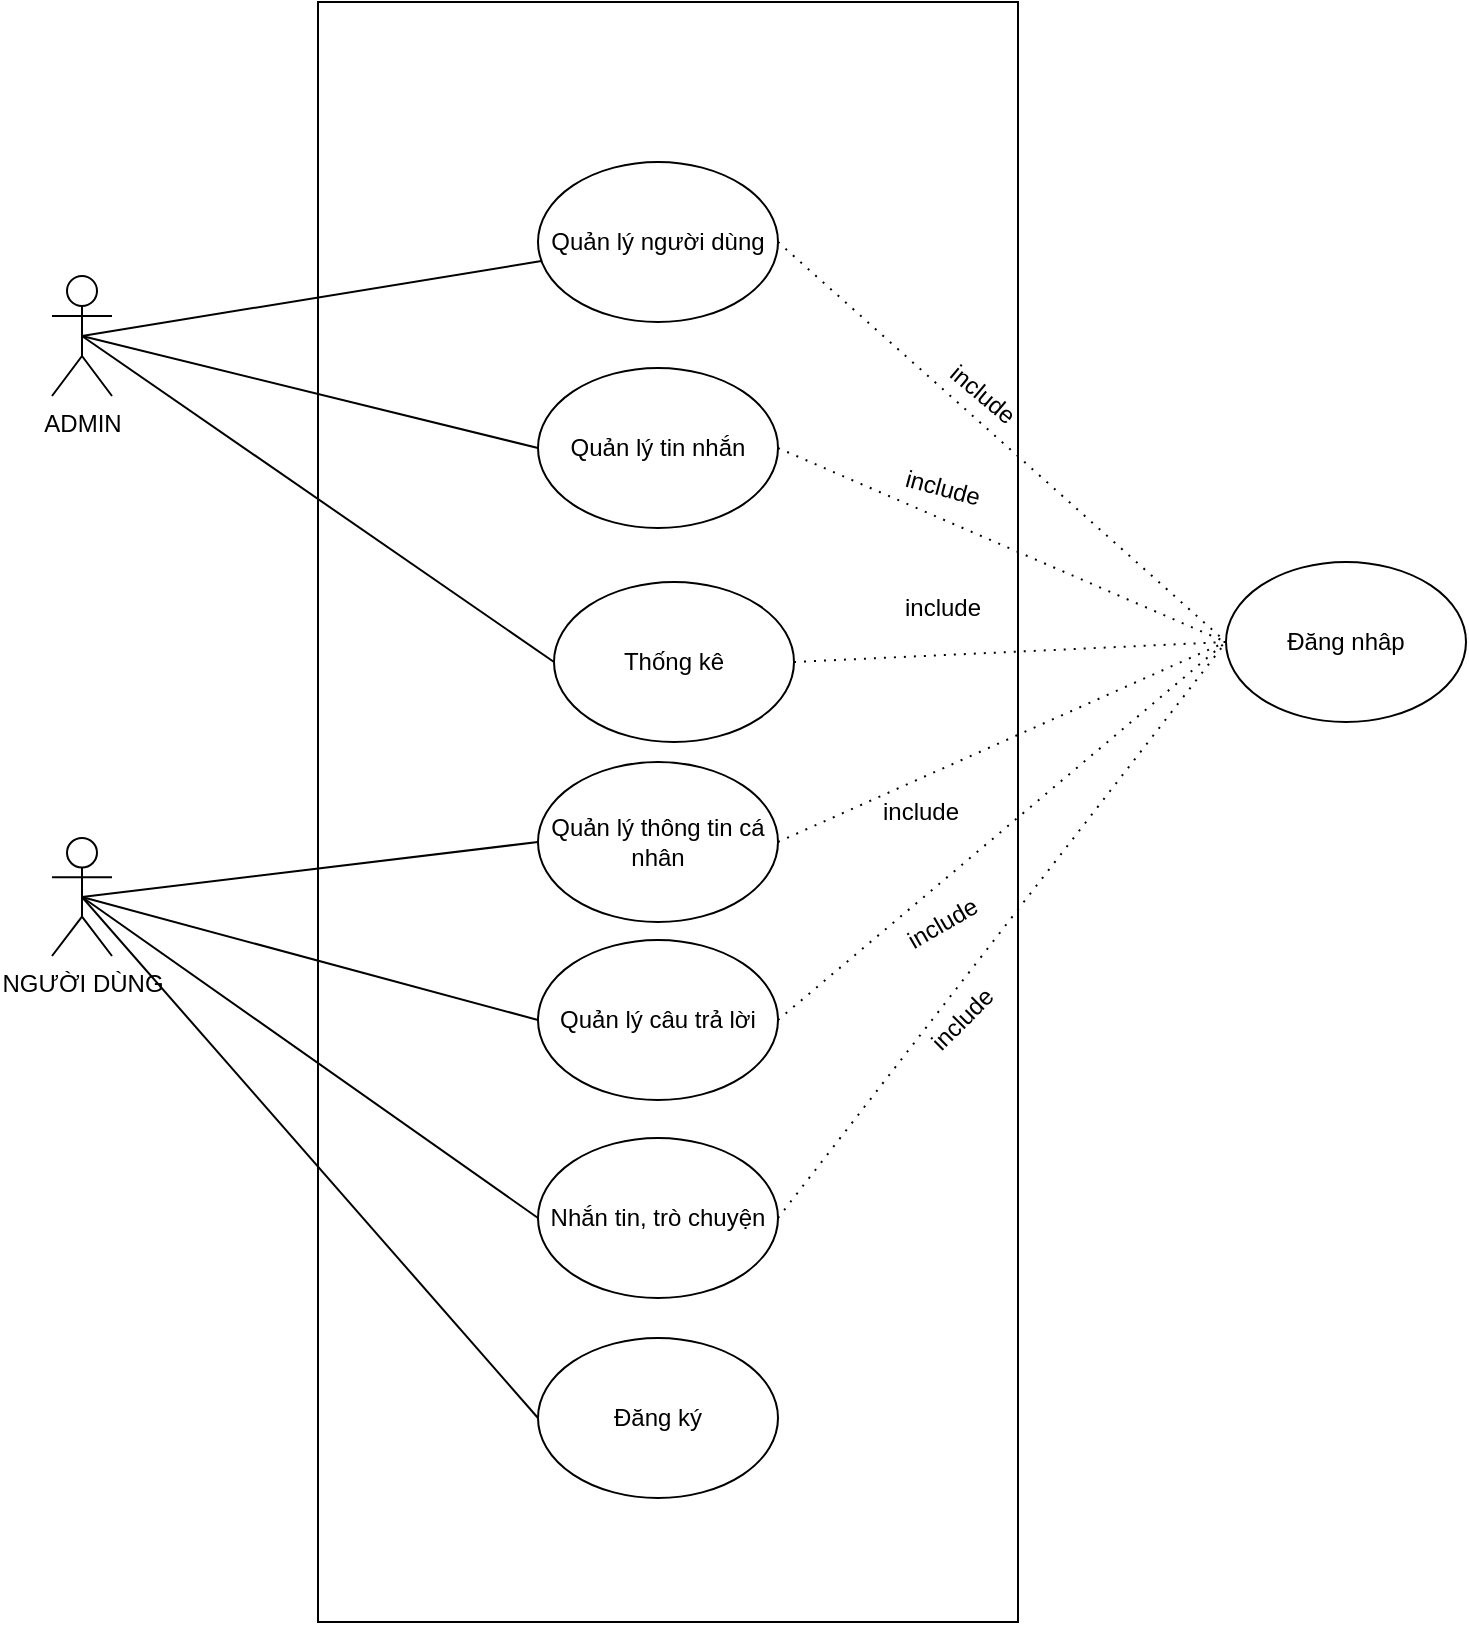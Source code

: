 <mxfile version="20.7.4" type="device" pages="21"><diagram id="FkoPpGjlzAt9eKqJZacB" name="Trang-1"><mxGraphModel dx="1434" dy="756" grid="1" gridSize="10" guides="1" tooltips="1" connect="1" arrows="1" fold="1" page="1" pageScale="1" pageWidth="827" pageHeight="1169" math="0" shadow="0"><root><mxCell id="0"/><mxCell id="1" parent="0"/><mxCell id="7xmPNODQuqyXyubHd4dz-5" value="" style="rounded=0;whiteSpace=wrap;html=1;" parent="1" vertex="1"><mxGeometry x="197" y="80" width="350" height="810" as="geometry"/></mxCell><mxCell id="qrdWnoziTiWO35OZRht8-37" style="edgeStyle=none;rounded=0;orthogonalLoop=1;jettySize=auto;html=1;exitX=1;exitY=0.5;exitDx=0;exitDy=0;entryX=0;entryY=0.5;entryDx=0;entryDy=0;endArrow=none;endFill=0;dashed=1;dashPattern=1 4;" parent="1" source="qrdWnoziTiWO35OZRht8-38" target="qrdWnoziTiWO35OZRht8-64" edge="1"><mxGeometry relative="1" as="geometry"/></mxCell><mxCell id="qrdWnoziTiWO35OZRht8-38" value="Quản lý người dùng" style="ellipse;whiteSpace=wrap;html=1;" parent="1" vertex="1"><mxGeometry x="307" y="160" width="120" height="80" as="geometry"/></mxCell><mxCell id="qrdWnoziTiWO35OZRht8-39" style="edgeStyle=none;rounded=0;orthogonalLoop=1;jettySize=auto;html=1;exitX=1;exitY=0.5;exitDx=0;exitDy=0;entryX=0;entryY=0.5;entryDx=0;entryDy=0;dashed=1;dashPattern=1 4;endArrow=none;endFill=0;" parent="1" source="qrdWnoziTiWO35OZRht8-40" target="qrdWnoziTiWO35OZRht8-64" edge="1"><mxGeometry relative="1" as="geometry"/></mxCell><mxCell id="qrdWnoziTiWO35OZRht8-40" value="Quản lý tin nhắn" style="ellipse;whiteSpace=wrap;html=1;" parent="1" vertex="1"><mxGeometry x="307" y="263" width="120" height="80" as="geometry"/></mxCell><mxCell id="qrdWnoziTiWO35OZRht8-47" style="edgeStyle=none;rounded=0;orthogonalLoop=1;jettySize=auto;html=1;exitX=1;exitY=0.5;exitDx=0;exitDy=0;dashed=1;dashPattern=1 4;endArrow=none;endFill=0;" parent="1" source="qrdWnoziTiWO35OZRht8-48" edge="1"><mxGeometry relative="1" as="geometry"><mxPoint x="651" y="400" as="targetPoint"/></mxGeometry></mxCell><mxCell id="qrdWnoziTiWO35OZRht8-48" value="Quản lý thông tin cá nhân" style="ellipse;whiteSpace=wrap;html=1;" parent="1" vertex="1"><mxGeometry x="307" y="460" width="120" height="80" as="geometry"/></mxCell><mxCell id="qrdWnoziTiWO35OZRht8-49" style="edgeStyle=none;rounded=0;orthogonalLoop=1;jettySize=auto;html=1;exitX=1;exitY=0.5;exitDx=0;exitDy=0;dashed=1;dashPattern=1 4;endArrow=none;endFill=0;" parent="1" source="qrdWnoziTiWO35OZRht8-50" edge="1"><mxGeometry relative="1" as="geometry"><mxPoint x="651" y="400" as="targetPoint"/></mxGeometry></mxCell><mxCell id="qrdWnoziTiWO35OZRht8-50" value="Quản lý câu trả lời" style="ellipse;whiteSpace=wrap;html=1;" parent="1" vertex="1"><mxGeometry x="307" y="549" width="120" height="80" as="geometry"/></mxCell><mxCell id="qrdWnoziTiWO35OZRht8-52" style="orthogonalLoop=1;jettySize=auto;html=1;exitX=0.5;exitY=0.5;exitDx=0;exitDy=0;exitPerimeter=0;rounded=0;endArrow=none;endFill=0;" parent="1" source="qrdWnoziTiWO35OZRht8-57" target="qrdWnoziTiWO35OZRht8-38" edge="1"><mxGeometry relative="1" as="geometry"/></mxCell><mxCell id="qrdWnoziTiWO35OZRht8-53" style="edgeStyle=none;rounded=0;orthogonalLoop=1;jettySize=auto;html=1;exitX=0.5;exitY=0.5;exitDx=0;exitDy=0;exitPerimeter=0;entryX=0;entryY=0.5;entryDx=0;entryDy=0;endArrow=none;endFill=0;" parent="1" source="qrdWnoziTiWO35OZRht8-57" target="qrdWnoziTiWO35OZRht8-40" edge="1"><mxGeometry relative="1" as="geometry"/></mxCell><mxCell id="qrdWnoziTiWO35OZRht8-57" value="ADMIN" style="shape=umlActor;verticalLabelPosition=bottom;verticalAlign=top;html=1;outlineConnect=0;" parent="1" vertex="1"><mxGeometry x="64" y="217" width="30" height="60" as="geometry"/></mxCell><mxCell id="qrdWnoziTiWO35OZRht8-58" style="edgeStyle=none;rounded=0;orthogonalLoop=1;jettySize=auto;html=1;exitX=0.5;exitY=0.5;exitDx=0;exitDy=0;exitPerimeter=0;entryX=0;entryY=0.5;entryDx=0;entryDy=0;endArrow=none;endFill=0;" parent="1" source="qrdWnoziTiWO35OZRht8-61" target="qrdWnoziTiWO35OZRht8-48" edge="1"><mxGeometry relative="1" as="geometry"/></mxCell><mxCell id="qrdWnoziTiWO35OZRht8-59" style="edgeStyle=none;rounded=0;orthogonalLoop=1;jettySize=auto;html=1;exitX=0.5;exitY=0.5;exitDx=0;exitDy=0;exitPerimeter=0;entryX=0;entryY=0.5;entryDx=0;entryDy=0;endArrow=none;endFill=0;" parent="1" source="qrdWnoziTiWO35OZRht8-61" target="qrdWnoziTiWO35OZRht8-50" edge="1"><mxGeometry relative="1" as="geometry"/></mxCell><mxCell id="qrdWnoziTiWO35OZRht8-60" style="edgeStyle=none;rounded=0;orthogonalLoop=1;jettySize=auto;html=1;exitX=0.5;exitY=0.5;exitDx=0;exitDy=0;exitPerimeter=0;entryX=0;entryY=0.5;entryDx=0;entryDy=0;endArrow=none;endFill=0;" parent="1" source="qrdWnoziTiWO35OZRht8-61" target="qrdWnoziTiWO35OZRht8-65" edge="1"><mxGeometry relative="1" as="geometry"/></mxCell><mxCell id="qrdWnoziTiWO35OZRht8-61" value="NGƯỜI DÙNG" style="shape=umlActor;verticalLabelPosition=bottom;verticalAlign=top;html=1;outlineConnect=0;" parent="1" vertex="1"><mxGeometry x="64" y="498" width="30" height="59" as="geometry"/></mxCell><mxCell id="qrdWnoziTiWO35OZRht8-64" value="Đăng nhâp" style="ellipse;whiteSpace=wrap;html=1;" parent="1" vertex="1"><mxGeometry x="651" y="360" width="120" height="80" as="geometry"/></mxCell><mxCell id="qrdWnoziTiWO35OZRht8-65" value="Đăng ký" style="ellipse;whiteSpace=wrap;html=1;" parent="1" vertex="1"><mxGeometry x="307" y="748" width="120" height="80" as="geometry"/></mxCell><mxCell id="qrdWnoziTiWO35OZRht8-66" value="include" style="text;html=1;align=center;verticalAlign=middle;resizable=0;points=[];autosize=1;strokeColor=none;fillColor=none;rotation=40;" parent="1" vertex="1"><mxGeometry x="501" y="263" width="56" height="26" as="geometry"/></mxCell><mxCell id="qrdWnoziTiWO35OZRht8-67" value="include" style="text;html=1;align=center;verticalAlign=middle;resizable=0;points=[];autosize=1;strokeColor=none;fillColor=none;rotation=15;" parent="1" vertex="1"><mxGeometry x="481" y="310" width="56" height="26" as="geometry"/></mxCell><mxCell id="qrdWnoziTiWO35OZRht8-71" value="include" style="text;html=1;align=center;verticalAlign=middle;resizable=0;points=[];autosize=1;strokeColor=none;fillColor=none;rotation=0;" parent="1" vertex="1"><mxGeometry x="470" y="472" width="56" height="26" as="geometry"/></mxCell><mxCell id="qrdWnoziTiWO35OZRht8-72" value="include" style="text;html=1;align=center;verticalAlign=middle;resizable=0;points=[];autosize=1;strokeColor=none;fillColor=none;rotation=-30;" parent="1" vertex="1"><mxGeometry x="481" y="528" width="56" height="26" as="geometry"/></mxCell><mxCell id="qrdWnoziTiWO35OZRht8-76" style="edgeStyle=none;rounded=0;orthogonalLoop=1;jettySize=auto;html=1;exitX=0.5;exitY=0.5;exitDx=0;exitDy=0;exitPerimeter=0;entryX=0;entryY=0.5;entryDx=0;entryDy=0;endArrow=none;endFill=0;" parent="1" source="qrdWnoziTiWO35OZRht8-61" target="qrdWnoziTiWO35OZRht8-77" edge="1"><mxGeometry relative="1" as="geometry"><mxPoint x="79" y="605.5" as="sourcePoint"/></mxGeometry></mxCell><mxCell id="qrdWnoziTiWO35OZRht8-77" value="Nhắn tin, trò chuyện" style="ellipse;whiteSpace=wrap;html=1;" parent="1" vertex="1"><mxGeometry x="307" y="648" width="120" height="80" as="geometry"/></mxCell><mxCell id="qrdWnoziTiWO35OZRht8-78" style="edgeStyle=none;rounded=0;orthogonalLoop=1;jettySize=auto;html=1;exitX=1;exitY=0.5;exitDx=0;exitDy=0;entryX=0;entryY=0.5;entryDx=0;entryDy=0;dashed=1;dashPattern=1 4;endArrow=none;endFill=0;" parent="1" source="qrdWnoziTiWO35OZRht8-77" target="qrdWnoziTiWO35OZRht8-64" edge="1"><mxGeometry relative="1" as="geometry"><mxPoint x="651" y="488" as="targetPoint"/></mxGeometry></mxCell><mxCell id="qrdWnoziTiWO35OZRht8-79" value="include" style="text;html=1;align=center;verticalAlign=middle;resizable=0;points=[];autosize=1;strokeColor=none;fillColor=none;rotation=-45;" parent="1" vertex="1"><mxGeometry x="491" y="576" width="56" height="26" as="geometry"/></mxCell><mxCell id="7xmPNODQuqyXyubHd4dz-1" style="edgeStyle=none;rounded=0;orthogonalLoop=1;jettySize=auto;html=1;exitX=0.5;exitY=0.5;exitDx=0;exitDy=0;exitPerimeter=0;entryX=0;entryY=0.5;entryDx=0;entryDy=0;endArrow=none;endFill=0;" parent="1" source="qrdWnoziTiWO35OZRht8-57" target="7xmPNODQuqyXyubHd4dz-2" edge="1"><mxGeometry relative="1" as="geometry"><mxPoint x="71" y="345" as="sourcePoint"/></mxGeometry></mxCell><mxCell id="7xmPNODQuqyXyubHd4dz-2" value="Thống kê" style="ellipse;whiteSpace=wrap;html=1;" parent="1" vertex="1"><mxGeometry x="315" y="370" width="120" height="80" as="geometry"/></mxCell><mxCell id="7xmPNODQuqyXyubHd4dz-3" value="include" style="text;html=1;align=center;verticalAlign=middle;resizable=0;points=[];autosize=1;strokeColor=none;fillColor=none;rotation=0;" parent="1" vertex="1"><mxGeometry x="481" y="370" width="56" height="26" as="geometry"/></mxCell><mxCell id="7xmPNODQuqyXyubHd4dz-4" style="edgeStyle=none;rounded=0;orthogonalLoop=1;jettySize=auto;html=1;exitX=1;exitY=0.5;exitDx=0;exitDy=0;entryX=0;entryY=0.5;entryDx=0;entryDy=0;dashed=1;dashPattern=1 4;endArrow=none;endFill=0;" parent="1" source="7xmPNODQuqyXyubHd4dz-2" target="qrdWnoziTiWO35OZRht8-64" edge="1"><mxGeometry relative="1" as="geometry"><mxPoint x="643.0" y="498" as="targetPoint"/></mxGeometry></mxCell></root></mxGraphModel></diagram><diagram id="W7jIXeYyBb8kCRzp5e-v" name="Biểu đồ Usecase &quot;Quản lý hệ thống&quot;"><mxGraphModel dx="1120" dy="444" grid="1" gridSize="10" guides="1" tooltips="1" connect="1" arrows="1" fold="1" page="1" pageScale="1" pageWidth="827" pageHeight="1169" math="0" shadow="0"><root><mxCell id="0"/><mxCell id="1" parent="0"/><mxCell id="W78gg_QJKMPQSCCZ2Bdd-1" value="Admin" style="shape=umlActor;verticalLabelPosition=bottom;verticalAlign=top;html=1;outlineConnect=0;fontFamily=Times New Roman;fontSize=20;" parent="1" vertex="1"><mxGeometry x="100" y="304" width="30" height="60" as="geometry"/></mxCell><mxCell id="W78gg_QJKMPQSCCZ2Bdd-2" value="" style="ellipse;whiteSpace=wrap;html=1;fontFamily=Times New Roman;fontSize=20;" parent="1" vertex="1"><mxGeometry x="330" y="280" width="280" height="130" as="geometry"/></mxCell><mxCell id="W78gg_QJKMPQSCCZ2Bdd-3" value="Quản lý người dùng" style="text;html=1;strokeColor=none;fillColor=none;align=center;verticalAlign=middle;whiteSpace=wrap;rounded=0;fontFamily=Times New Roman;fontSize=20;" parent="1" vertex="1"><mxGeometry x="375" y="297" width="190" height="30" as="geometry"/></mxCell><mxCell id="W78gg_QJKMPQSCCZ2Bdd-5" value="" style="endArrow=none;html=1;rounded=0;fontFamily=Times New Roman;fontSize=20;exitX=0.021;exitY=0.364;exitDx=0;exitDy=0;exitPerimeter=0;entryX=0.971;entryY=0.345;entryDx=0;entryDy=0;entryPerimeter=0;" parent="1" source="W78gg_QJKMPQSCCZ2Bdd-2" target="W78gg_QJKMPQSCCZ2Bdd-2" edge="1"><mxGeometry width="50" height="50" relative="1" as="geometry"><mxPoint x="390" y="420" as="sourcePoint"/><mxPoint x="440" y="370" as="targetPoint"/></mxGeometry></mxCell><mxCell id="W78gg_QJKMPQSCCZ2Bdd-6" value="Click: Sửa" style="text;html=1;strokeColor=none;fillColor=none;align=center;verticalAlign=middle;whiteSpace=wrap;rounded=0;fontFamily=Times New Roman;fontSize=20;" parent="1" vertex="1"><mxGeometry x="372" y="334" width="120" height="30" as="geometry"/></mxCell><mxCell id="W78gg_QJKMPQSCCZ2Bdd-7" value="Click: Xóa" style="text;html=1;strokeColor=none;fillColor=none;align=center;verticalAlign=middle;whiteSpace=wrap;rounded=0;fontFamily=Times New Roman;fontSize=20;" parent="1" vertex="1"><mxGeometry x="381" y="364" width="105" height="30" as="geometry"/></mxCell><mxCell id="W78gg_QJKMPQSCCZ2Bdd-9" value="" style="endArrow=none;html=1;rounded=0;fontFamily=Times New Roman;fontSize=20;entryX=0;entryY=0.5;entryDx=0;entryDy=0;" parent="1" target="W78gg_QJKMPQSCCZ2Bdd-2" edge="1"><mxGeometry width="50" height="50" relative="1" as="geometry"><mxPoint x="140" y="345" as="sourcePoint"/><mxPoint x="440" y="360" as="targetPoint"/></mxGeometry></mxCell><mxCell id="W78gg_QJKMPQSCCZ2Bdd-14" value="Xóa người dùng" style="ellipse;whiteSpace=wrap;html=1;fontFamily=Times New Roman;fontSize=20;" parent="1" vertex="1"><mxGeometry x="170" y="60" width="168" height="90" as="geometry"/></mxCell><mxCell id="W78gg_QJKMPQSCCZ2Bdd-15" value="Sửa thông tin người dùng" style="ellipse;whiteSpace=wrap;html=1;fontFamily=Times New Roman;fontSize=20;" parent="1" vertex="1"><mxGeometry x="500" y="50" width="233" height="90" as="geometry"/></mxCell><mxCell id="W78gg_QJKMPQSCCZ2Bdd-18" value="" style="endArrow=none;dashed=1;html=1;rounded=0;fontFamily=Times New Roman;fontSize=20;entryX=0.5;entryY=1;entryDx=0;entryDy=0;exitX=0.25;exitY=0;exitDx=0;exitDy=0;" parent="1" source="W78gg_QJKMPQSCCZ2Bdd-19" target="W78gg_QJKMPQSCCZ2Bdd-14" edge="1"><mxGeometry width="50" height="50" relative="1" as="geometry"><mxPoint x="310" y="210" as="sourcePoint"/><mxPoint x="440" y="250" as="targetPoint"/></mxGeometry></mxCell><mxCell id="W78gg_QJKMPQSCCZ2Bdd-19" value="&amp;lt;&amp;lt;extend&amp;gt;&amp;gt;" style="text;html=1;strokeColor=none;fillColor=none;align=center;verticalAlign=middle;whiteSpace=wrap;rounded=0;fontFamily=Times New Roman;fontSize=20;" parent="1" vertex="1"><mxGeometry x="290" y="210" width="60" height="30" as="geometry"/></mxCell><mxCell id="W78gg_QJKMPQSCCZ2Bdd-20" value="" style="endArrow=none;dashed=1;html=1;rounded=0;fontFamily=Times New Roman;fontSize=20;exitX=0.5;exitY=1;exitDx=0;exitDy=0;entryX=0;entryY=0;entryDx=0;entryDy=0;" parent="1" source="W78gg_QJKMPQSCCZ2Bdd-19" target="W78gg_QJKMPQSCCZ2Bdd-3" edge="1"><mxGeometry width="50" height="50" relative="1" as="geometry"><mxPoint x="390" y="300" as="sourcePoint"/><mxPoint x="440" y="250" as="targetPoint"/></mxGeometry></mxCell><mxCell id="W78gg_QJKMPQSCCZ2Bdd-22" value="" style="endArrow=none;html=1;rounded=0;fontFamily=Times New Roman;fontSize=20;exitX=0;exitY=0;exitDx=0;exitDy=0;" parent="1" source="W78gg_QJKMPQSCCZ2Bdd-3" edge="1"><mxGeometry width="50" height="50" relative="1" as="geometry"><mxPoint x="390" y="300" as="sourcePoint"/><mxPoint x="370" y="280" as="targetPoint"/></mxGeometry></mxCell><mxCell id="W78gg_QJKMPQSCCZ2Bdd-23" value="" style="endArrow=none;html=1;rounded=0;fontFamily=Times New Roman;fontSize=20;exitX=0;exitY=0;exitDx=0;exitDy=0;" parent="1" source="W78gg_QJKMPQSCCZ2Bdd-3" edge="1"><mxGeometry width="50" height="50" relative="1" as="geometry"><mxPoint x="390" y="300" as="sourcePoint"/><mxPoint x="360" y="290" as="targetPoint"/></mxGeometry></mxCell><mxCell id="W78gg_QJKMPQSCCZ2Bdd-25" value="" style="endArrow=none;dashed=1;html=1;rounded=0;fontFamily=Times New Roman;fontSize=20;entryX=0.366;entryY=1.013;entryDx=0;entryDy=0;exitX=0.5;exitY=0;exitDx=0;exitDy=0;entryPerimeter=0;" parent="1" source="W78gg_QJKMPQSCCZ2Bdd-26" target="W78gg_QJKMPQSCCZ2Bdd-15" edge="1"><mxGeometry width="50" height="50" relative="1" as="geometry"><mxPoint x="570" y="210" as="sourcePoint"/><mxPoint x="440" y="250" as="targetPoint"/></mxGeometry></mxCell><mxCell id="W78gg_QJKMPQSCCZ2Bdd-26" value="&amp;lt;&amp;lt;extend&amp;gt;&amp;gt;" style="text;html=1;strokeColor=none;fillColor=none;align=center;verticalAlign=middle;whiteSpace=wrap;rounded=0;fontFamily=Times New Roman;fontSize=20;" parent="1" vertex="1"><mxGeometry x="540" y="210" width="60" height="30" as="geometry"/></mxCell><mxCell id="W78gg_QJKMPQSCCZ2Bdd-27" value="" style="endArrow=none;dashed=1;html=1;rounded=0;fontFamily=Times New Roman;fontSize=20;entryX=0.25;entryY=1;entryDx=0;entryDy=0;exitX=0.757;exitY=0.062;exitDx=0;exitDy=0;exitPerimeter=0;" parent="1" edge="1"><mxGeometry width="50" height="50" relative="1" as="geometry"><mxPoint x="542.96" y="288.06" as="sourcePoint"/><mxPoint x="556" y="240" as="targetPoint"/></mxGeometry></mxCell><mxCell id="W78gg_QJKMPQSCCZ2Bdd-28" value="" style="endArrow=none;html=1;rounded=0;fontFamily=Times New Roman;fontSize=20;entryX=0.758;entryY=0.07;entryDx=0;entryDy=0;entryPerimeter=0;" parent="1" target="W78gg_QJKMPQSCCZ2Bdd-2" edge="1"><mxGeometry width="50" height="50" relative="1" as="geometry"><mxPoint x="540" y="280" as="sourcePoint"/><mxPoint x="440" y="250" as="targetPoint"/></mxGeometry></mxCell><mxCell id="W78gg_QJKMPQSCCZ2Bdd-30" value="" style="endArrow=none;html=1;rounded=0;fontFamily=Times New Roman;fontSize=20;entryX=0.757;entryY=0.072;entryDx=0;entryDy=0;entryPerimeter=0;" parent="1" edge="1"><mxGeometry width="50" height="50" relative="1" as="geometry"><mxPoint x="550" y="280" as="sourcePoint"/><mxPoint x="541.96" y="289.36" as="targetPoint"/></mxGeometry></mxCell></root></mxGraphModel></diagram><diagram id="S_xb7QSx670dobCRMGHr" name="Trang-3"><mxGraphModel dx="-546" dy="442" grid="1" gridSize="10" guides="1" tooltips="1" connect="1" arrows="1" fold="1" page="1" pageScale="1" pageWidth="827" pageHeight="1169" math="0" shadow="0"><root><mxCell id="0"/><mxCell id="1" parent="0"/><mxCell id="PKlZfnETlTWU_4X0Zwbq-1" style="edgeStyle=none;rounded=0;orthogonalLoop=1;jettySize=auto;html=1;exitX=1;exitY=0.5;exitDx=0;exitDy=0;entryX=0;entryY=0.5;entryDx=0;entryDy=0;endArrow=none;endFill=0;" parent="1" source="PKlZfnETlTWU_4X0Zwbq-2" target="PKlZfnETlTWU_4X0Zwbq-3" edge="1"><mxGeometry relative="1" as="geometry"/></mxCell><mxCell id="PKlZfnETlTWU_4X0Zwbq-2" value="Quản lý tin nhắn" style="ellipse;whiteSpace=wrap;html=1;" parent="1" vertex="1"><mxGeometry x="2032" y="526" width="120" height="80" as="geometry"/></mxCell><mxCell id="PKlZfnETlTWU_4X0Zwbq-3" value="Thống kê số lượng tin nhắn" style="ellipse;whiteSpace=wrap;html=1;" parent="1" vertex="1"><mxGeometry x="2268" y="526" width="132" height="80" as="geometry"/></mxCell><mxCell id="PKlZfnETlTWU_4X0Zwbq-4" style="edgeStyle=none;rounded=0;orthogonalLoop=1;jettySize=auto;html=1;exitX=0.5;exitY=0.5;exitDx=0;exitDy=0;exitPerimeter=0;entryX=0;entryY=0.5;entryDx=0;entryDy=0;endArrow=none;endFill=0;" parent="1" source="PKlZfnETlTWU_4X0Zwbq-5" target="PKlZfnETlTWU_4X0Zwbq-2" edge="1"><mxGeometry relative="1" as="geometry"/></mxCell><mxCell id="PKlZfnETlTWU_4X0Zwbq-5" value="ADMIN" style="shape=umlActor;verticalLabelPosition=bottom;verticalAlign=top;html=1;outlineConnect=0;" parent="1" vertex="1"><mxGeometry x="1870" y="533" width="30" height="60" as="geometry"/></mxCell></root></mxGraphModel></diagram><diagram id="4_LuvZf3ggvbR0lQU3Gc" name="Trang-4"><mxGraphModel dx="1108" dy="385" grid="1" gridSize="10" guides="1" tooltips="1" connect="1" arrows="1" fold="1" page="1" pageScale="1" pageWidth="827" pageHeight="1169" math="0" shadow="0"><root><mxCell id="0"/><mxCell id="1" parent="0"/><mxCell id="risnOX0ZBWIL2aEL-Ah3-1" value="Người dùng" style="shape=umlActor;verticalLabelPosition=bottom;verticalAlign=top;html=1;outlineConnect=0;fontFamily=Times New Roman;fontSize=20;" parent="1" vertex="1"><mxGeometry x="100" y="580" width="30" height="60" as="geometry"/></mxCell><mxCell id="risnOX0ZBWIL2aEL-Ah3-3" value="Nhận tin nhắn" style="ellipse;whiteSpace=wrap;html=1;fontFamily=Times New Roman;fontSize=20;" parent="1" vertex="1"><mxGeometry x="310" y="510" width="140" height="70" as="geometry"/></mxCell><mxCell id="risnOX0ZBWIL2aEL-Ah3-4" value="Trả lời tin nhắn" style="ellipse;whiteSpace=wrap;html=1;fontFamily=Times New Roman;fontSize=20;" parent="1" vertex="1"><mxGeometry x="310" y="650" width="140" height="70" as="geometry"/></mxCell><mxCell id="risnOX0ZBWIL2aEL-Ah3-5" value="" style="endArrow=none;html=1;rounded=0;fontFamily=Times New Roman;fontSize=20;entryX=0;entryY=0.5;entryDx=0;entryDy=0;" parent="1" target="risnOX0ZBWIL2aEL-Ah3-3" edge="1"><mxGeometry width="50" height="50" relative="1" as="geometry"><mxPoint x="140" y="615" as="sourcePoint"/><mxPoint x="440" y="570" as="targetPoint"/></mxGeometry></mxCell><mxCell id="risnOX0ZBWIL2aEL-Ah3-7" value="" style="endArrow=none;html=1;rounded=0;fontFamily=Times New Roman;fontSize=20;entryX=0;entryY=0.5;entryDx=0;entryDy=0;" parent="1" target="risnOX0ZBWIL2aEL-Ah3-4" edge="1"><mxGeometry width="50" height="50" relative="1" as="geometry"><mxPoint x="140" y="615" as="sourcePoint"/><mxPoint x="290" y="710" as="targetPoint"/></mxGeometry></mxCell><mxCell id="risnOX0ZBWIL2aEL-Ah3-8" value="Người dùng" style="shape=umlActor;verticalLabelPosition=bottom;verticalAlign=top;html=1;outlineConnect=0;fontFamily=Times New Roman;fontSize=20;" parent="1" vertex="1"><mxGeometry x="620" y="580" width="30" height="60" as="geometry"/></mxCell><mxCell id="risnOX0ZBWIL2aEL-Ah3-9" value="" style="endArrow=none;html=1;rounded=0;fontFamily=Times New Roman;fontSize=20;exitX=1;exitY=0.5;exitDx=0;exitDy=0;" parent="1" source="risnOX0ZBWIL2aEL-Ah3-3" edge="1"><mxGeometry width="50" height="50" relative="1" as="geometry"><mxPoint x="390" y="630" as="sourcePoint"/><mxPoint x="610" y="615" as="targetPoint"/></mxGeometry></mxCell><mxCell id="risnOX0ZBWIL2aEL-Ah3-10" value="" style="endArrow=none;html=1;rounded=0;fontFamily=Times New Roman;fontSize=20;exitX=1;exitY=0.5;exitDx=0;exitDy=0;" parent="1" edge="1"><mxGeometry width="50" height="50" relative="1" as="geometry"><mxPoint x="450" y="680" as="sourcePoint"/><mxPoint x="610" y="615" as="targetPoint"/></mxGeometry></mxCell></root></mxGraphModel></diagram><diagram id="k4lANLEdzrkkUppDNoyM" name="Trang-5"><mxGraphModel dx="-546" dy="-727" grid="1" gridSize="10" guides="1" tooltips="1" connect="1" arrows="1" fold="1" page="1" pageScale="1" pageWidth="827" pageHeight="1169" math="0" shadow="0"><root><mxCell id="0"/><mxCell id="1" parent="0"/><mxCell id="iPZTnURtlkzuhfDfuYqk-1" style="edgeStyle=none;rounded=0;orthogonalLoop=1;jettySize=auto;html=1;exitX=1;exitY=0.5;exitDx=0;exitDy=0;entryX=0;entryY=0.5;entryDx=0;entryDy=0;endArrow=none;endFill=0;" parent="1" source="iPZTnURtlkzuhfDfuYqk-3" target="iPZTnURtlkzuhfDfuYqk-4" edge="1"><mxGeometry relative="1" as="geometry"/></mxCell><mxCell id="iPZTnURtlkzuhfDfuYqk-3" value="Đăng ký" style="ellipse;whiteSpace=wrap;html=1;" parent="1" vertex="1"><mxGeometry x="1988" y="1515" width="120" height="80" as="geometry"/></mxCell><mxCell id="iPZTnURtlkzuhfDfuYqk-4" value="Tạo tài khoản trên website" style="ellipse;whiteSpace=wrap;html=1;" parent="1" vertex="1"><mxGeometry x="2240" y="1515" width="120" height="80" as="geometry"/></mxCell><mxCell id="iPZTnURtlkzuhfDfuYqk-6" style="edgeStyle=none;rounded=0;orthogonalLoop=1;jettySize=auto;html=1;exitX=0.5;exitY=0.5;exitDx=0;exitDy=0;exitPerimeter=0;entryX=0;entryY=0.5;entryDx=0;entryDy=0;endArrow=none;endFill=0;" parent="1" source="iPZTnURtlkzuhfDfuYqk-7" target="iPZTnURtlkzuhfDfuYqk-3" edge="1"><mxGeometry relative="1" as="geometry"/></mxCell><mxCell id="iPZTnURtlkzuhfDfuYqk-7" value="Người dùng" style="shape=umlActor;verticalLabelPosition=bottom;verticalAlign=top;html=1;outlineConnect=0;" parent="1" vertex="1"><mxGeometry x="1826" y="1522" width="30" height="60" as="geometry"/></mxCell></root></mxGraphModel></diagram><diagram id="N3c0sU5iMnBho_QSf3bi" name="Trang-6"><mxGraphModel dx="1108" dy="442" grid="1" gridSize="10" guides="1" tooltips="1" connect="1" arrows="1" fold="1" page="1" pageScale="1" pageWidth="827" pageHeight="1169" math="0" shadow="0"><root><mxCell id="0"/><mxCell id="1" parent="0"/><mxCell id="FD89QwbE9GeTrGn5_-pv-1" value="Người dùng" style="shape=umlActor;verticalLabelPosition=bottom;verticalAlign=top;html=1;outlineConnect=0;fontFamily=Times New Roman;fontSize=20;" parent="1" vertex="1"><mxGeometry x="100" y="580" width="30" height="60" as="geometry"/></mxCell><mxCell id="FD89QwbE9GeTrGn5_-pv-2" value="Thêm thông tin" style="ellipse;whiteSpace=wrap;html=1;fontFamily=Times New Roman;fontSize=20;" parent="1" vertex="1"><mxGeometry x="290" y="470" width="140" height="70" as="geometry"/></mxCell><mxCell id="FD89QwbE9GeTrGn5_-pv-3" value="Sửa thông tin" style="ellipse;whiteSpace=wrap;html=1;fontFamily=Times New Roman;fontSize=20;" parent="1" vertex="1"><mxGeometry x="290" y="580" width="140" height="70" as="geometry"/></mxCell><mxCell id="FD89QwbE9GeTrGn5_-pv-4" value="Xóa thông tin" style="ellipse;whiteSpace=wrap;html=1;fontFamily=Times New Roman;fontSize=20;" parent="1" vertex="1"><mxGeometry x="290" y="680" width="140" height="70" as="geometry"/></mxCell><mxCell id="FD89QwbE9GeTrGn5_-pv-5" value="" style="endArrow=none;html=1;rounded=0;fontFamily=Times New Roman;fontSize=20;entryX=0;entryY=0.5;entryDx=0;entryDy=0;" parent="1" target="FD89QwbE9GeTrGn5_-pv-3" edge="1"><mxGeometry width="50" height="50" relative="1" as="geometry"><mxPoint x="140" y="615" as="sourcePoint"/><mxPoint x="440" y="570" as="targetPoint"/></mxGeometry></mxCell><mxCell id="FD89QwbE9GeTrGn5_-pv-6" value="" style="endArrow=none;html=1;rounded=0;fontFamily=Times New Roman;fontSize=20;entryX=0;entryY=0.5;entryDx=0;entryDy=0;" parent="1" target="FD89QwbE9GeTrGn5_-pv-2" edge="1"><mxGeometry width="50" height="50" relative="1" as="geometry"><mxPoint x="140" y="615" as="sourcePoint"/><mxPoint x="290" y="500" as="targetPoint"/></mxGeometry></mxCell><mxCell id="FD89QwbE9GeTrGn5_-pv-7" value="" style="endArrow=none;html=1;rounded=0;fontFamily=Times New Roman;fontSize=20;entryX=0;entryY=0.5;entryDx=0;entryDy=0;" parent="1" edge="1"><mxGeometry width="50" height="50" relative="1" as="geometry"><mxPoint x="140" y="615" as="sourcePoint"/><mxPoint x="290" y="710" as="targetPoint"/></mxGeometry></mxCell></root></mxGraphModel></diagram><diagram id="d-k_v8XlGc-6jhYVygtm" name="Trang-7"><mxGraphModel dx="1108" dy="442" grid="1" gridSize="10" guides="1" tooltips="1" connect="1" arrows="1" fold="1" page="1" pageScale="1" pageWidth="827" pageHeight="1169" math="0" shadow="0"><root><mxCell id="0"/><mxCell id="1" parent="0"/><mxCell id="DCsbn8fndGlaXRNu93KV-1" value="Người dùng" style="shape=umlActor;verticalLabelPosition=bottom;verticalAlign=top;html=1;outlineConnect=0;fontFamily=Times New Roman;fontSize=20;" parent="1" vertex="1"><mxGeometry x="100" y="580" width="30" height="60" as="geometry"/></mxCell><mxCell id="DCsbn8fndGlaXRNu93KV-2" value="Thêm câu trả lời câu hỏi" style="ellipse;whiteSpace=wrap;html=1;fontFamily=Times New Roman;fontSize=20;" parent="1" vertex="1"><mxGeometry x="290" y="440" width="190" height="100" as="geometry"/></mxCell><mxCell id="DCsbn8fndGlaXRNu93KV-3" value="Sửa câu trả lời câu hỏi" style="ellipse;whiteSpace=wrap;html=1;fontFamily=Times New Roman;fontSize=20;" parent="1" vertex="1"><mxGeometry x="290" y="555" width="190" height="110" as="geometry"/></mxCell><mxCell id="DCsbn8fndGlaXRNu93KV-4" value="Xóa câu trả lời câu hỏi" style="ellipse;whiteSpace=wrap;html=1;fontFamily=Times New Roman;fontSize=20;" parent="1" vertex="1"><mxGeometry x="290" y="680" width="190" height="110" as="geometry"/></mxCell><mxCell id="DCsbn8fndGlaXRNu93KV-5" value="" style="endArrow=none;html=1;rounded=0;fontFamily=Times New Roman;fontSize=20;entryX=0;entryY=0.5;entryDx=0;entryDy=0;" parent="1" target="DCsbn8fndGlaXRNu93KV-3" edge="1"><mxGeometry width="50" height="50" relative="1" as="geometry"><mxPoint x="140" y="615" as="sourcePoint"/><mxPoint x="440" y="570" as="targetPoint"/></mxGeometry></mxCell><mxCell id="DCsbn8fndGlaXRNu93KV-6" value="" style="endArrow=none;html=1;rounded=0;fontFamily=Times New Roman;fontSize=20;entryX=0;entryY=0.5;entryDx=0;entryDy=0;" parent="1" target="DCsbn8fndGlaXRNu93KV-2" edge="1"><mxGeometry width="50" height="50" relative="1" as="geometry"><mxPoint x="140" y="615" as="sourcePoint"/><mxPoint x="290" y="500" as="targetPoint"/></mxGeometry></mxCell><mxCell id="DCsbn8fndGlaXRNu93KV-7" value="" style="endArrow=none;html=1;rounded=0;fontFamily=Times New Roman;fontSize=20;entryX=0;entryY=0.5;entryDx=0;entryDy=0;" parent="1" target="DCsbn8fndGlaXRNu93KV-4" edge="1"><mxGeometry width="50" height="50" relative="1" as="geometry"><mxPoint x="140" y="615" as="sourcePoint"/><mxPoint x="290" y="710" as="targetPoint"/></mxGeometry></mxCell></root></mxGraphModel></diagram><diagram id="7sbdJDLwkvkw0XAxuHM9" name="Trang-8"><mxGraphModel dx="1935" dy="1611" grid="1" gridSize="10" guides="1" tooltips="1" connect="1" arrows="1" fold="1" page="1" pageScale="1" pageWidth="827" pageHeight="1169" math="0" shadow="0"><root><mxCell id="0"/><mxCell id="1" parent="0"/><mxCell id="wRVmZw234ljJUzYX-avH-1" value="NGƯỜI DÙNG" style="shape=umlLifeline;perimeter=lifelinePerimeter;whiteSpace=wrap;html=1;container=1;collapsible=0;recursiveResize=0;outlineConnect=0;" parent="1" vertex="1"><mxGeometry x="-201" y="-435" width="100" height="398" as="geometry"/></mxCell><mxCell id="wRVmZw234ljJUzYX-avH-2" value="" style="html=1;points=[];perimeter=orthogonalPerimeter;" parent="wRVmZw234ljJUzYX-avH-1" vertex="1"><mxGeometry x="45" y="68" width="10" height="283" as="geometry"/></mxCell><mxCell id="wRVmZw234ljJUzYX-avH-3" value="FORM ĐĂNG NHẬP" style="shape=umlLifeline;perimeter=lifelinePerimeter;whiteSpace=wrap;html=1;container=1;collapsible=0;recursiveResize=0;outlineConnect=0;" parent="1" vertex="1"><mxGeometry x="20" y="-435" width="100" height="395" as="geometry"/></mxCell><mxCell id="wRVmZw234ljJUzYX-avH-4" value="2.kiểm tra cú pháp" style="edgeStyle=orthogonalEdgeStyle;html=1;align=left;spacingLeft=2;endArrow=block;rounded=0;entryX=1;entryY=0;" parent="wRVmZw234ljJUzYX-avH-3" edge="1"><mxGeometry relative="1" as="geometry"><mxPoint x="51" y="104" as="sourcePoint"/><Array as="points"><mxPoint x="81" y="104"/></Array><mxPoint x="56" y="124" as="targetPoint"/></mxGeometry></mxCell><mxCell id="wRVmZw234ljJUzYX-avH-5" value="" style="html=1;points=[];perimeter=orthogonalPerimeter;" parent="wRVmZw234ljJUzYX-avH-3" vertex="1"><mxGeometry x="44" y="84" width="10" height="248" as="geometry"/></mxCell><mxCell id="wRVmZw234ljJUzYX-avH-6" value="7.kiểm tra" style="edgeStyle=orthogonalEdgeStyle;html=1;align=left;spacingLeft=2;endArrow=block;rounded=0;entryX=1;entryY=0.847;entryDx=0;entryDy=0;entryPerimeter=0;dashed=1;" parent="wRVmZw234ljJUzYX-avH-3" target="wRVmZw234ljJUzYX-avH-5" edge="1"><mxGeometry relative="1" as="geometry"><mxPoint x="54" y="274" as="sourcePoint"/><Array as="points"><mxPoint x="84" y="274"/><mxPoint x="84" y="294"/></Array><mxPoint x="59" y="294" as="targetPoint"/></mxGeometry></mxCell><mxCell id="wRVmZw234ljJUzYX-avH-7" value="CONTROLLER" style="shape=umlLifeline;perimeter=lifelinePerimeter;whiteSpace=wrap;html=1;container=1;collapsible=0;recursiveResize=0;outlineConnect=0;" parent="1" vertex="1"><mxGeometry x="161" y="-437" width="100" height="402" as="geometry"/></mxCell><mxCell id="wRVmZw234ljJUzYX-avH-8" value="" style="html=1;points=[];perimeter=orthogonalPerimeter;" parent="wRVmZw234ljJUzYX-avH-7" vertex="1"><mxGeometry x="45" y="161" width="10" height="80" as="geometry"/></mxCell><mxCell id="wRVmZw234ljJUzYX-avH-9" value="DATABASE" style="shape=umlLifeline;perimeter=lifelinePerimeter;whiteSpace=wrap;html=1;container=1;collapsible=0;recursiveResize=0;outlineConnect=0;" parent="1" vertex="1"><mxGeometry x="316" y="-437" width="100" height="401" as="geometry"/></mxCell><mxCell id="wRVmZw234ljJUzYX-avH-10" value="" style="html=1;points=[];perimeter=orthogonalPerimeter;" parent="wRVmZw234ljJUzYX-avH-9" vertex="1"><mxGeometry x="44" y="175" width="10" height="50" as="geometry"/></mxCell><mxCell id="wRVmZw234ljJUzYX-avH-11" value="1.đăng nhập bằng username và mật khẩu" style="html=1;verticalAlign=bottom;endArrow=block;entryX=0;entryY=0;rounded=0;" parent="1" target="wRVmZw234ljJUzYX-avH-5" edge="1"><mxGeometry relative="1" as="geometry"><mxPoint x="-150" y="-351" as="sourcePoint"/></mxGeometry></mxCell><mxCell id="wRVmZw234ljJUzYX-avH-12" value="8.kết quả đăng nhập" style="html=1;verticalAlign=bottom;endArrow=open;dashed=1;endSize=8;exitX=0;exitY=0.95;rounded=0;" parent="1" source="wRVmZw234ljJUzYX-avH-5" target="wRVmZw234ljJUzYX-avH-1" edge="1"><mxGeometry relative="1" as="geometry"><mxPoint x="-6" y="-275" as="targetPoint"/></mxGeometry></mxCell><mxCell id="wRVmZw234ljJUzYX-avH-13" value="3.Gửi dữ liệu&amp;nbsp;" style="html=1;verticalAlign=bottom;endArrow=block;entryX=0;entryY=0;rounded=0;" parent="1" source="wRVmZw234ljJUzYX-avH-3" target="wRVmZw234ljJUzYX-avH-8" edge="1"><mxGeometry relative="1" as="geometry"><mxPoint x="136" y="-276" as="sourcePoint"/></mxGeometry></mxCell><mxCell id="wRVmZw234ljJUzYX-avH-14" value="4.Truy vấn dữ liệu" style="html=1;verticalAlign=bottom;endArrow=block;entryX=0;entryY=0;rounded=0;" parent="1" source="wRVmZw234ljJUzYX-avH-8" target="wRVmZw234ljJUzYX-avH-10" edge="1"><mxGeometry relative="1" as="geometry"><mxPoint x="290" y="-262" as="sourcePoint"/></mxGeometry></mxCell><mxCell id="wRVmZw234ljJUzYX-avH-15" value="5.trả về kết quả truy vấn" style="html=1;verticalAlign=bottom;endArrow=open;dashed=1;endSize=8;exitX=0;exitY=0.95;rounded=0;" parent="1" source="wRVmZw234ljJUzYX-avH-10" target="wRVmZw234ljJUzYX-avH-8" edge="1"><mxGeometry relative="1" as="geometry"><mxPoint x="290" y="-186" as="targetPoint"/></mxGeometry></mxCell><mxCell id="wRVmZw234ljJUzYX-avH-16" value="6.dữ liệu trả về" style="html=1;verticalAlign=bottom;endArrow=open;dashed=1;endSize=8;exitX=0;exitY=0.95;rounded=0;" parent="1" source="wRVmZw234ljJUzYX-avH-8" target="wRVmZw234ljJUzYX-avH-3" edge="1"><mxGeometry relative="1" as="geometry"><mxPoint x="136" y="-200" as="targetPoint"/></mxGeometry></mxCell></root></mxGraphModel></diagram><diagram id="4bhxNeRnSo0MvF_ms49P" name="Trang-9"><mxGraphModel dx="1935" dy="442" grid="1" gridSize="10" guides="1" tooltips="1" connect="1" arrows="1" fold="1" page="1" pageScale="1" pageWidth="827" pageHeight="1169" math="0" shadow="0"><root><mxCell id="0"/><mxCell id="1" parent="0"/><mxCell id="mIbQzsSBUhHLPDXGVQ72-1" value="NGƯỜI DÙNG" style="shape=umlLifeline;perimeter=lifelinePerimeter;whiteSpace=wrap;html=1;container=1;collapsible=0;recursiveResize=0;outlineConnect=0;" parent="1" vertex="1"><mxGeometry x="-210" y="157" width="100" height="306" as="geometry"/></mxCell><mxCell id="mIbQzsSBUhHLPDXGVQ72-2" value="" style="html=1;points=[];perimeter=orthogonalPerimeter;" parent="mIbQzsSBUhHLPDXGVQ72-1" vertex="1"><mxGeometry x="45" y="68" width="10" height="207" as="geometry"/></mxCell><mxCell id="mIbQzsSBUhHLPDXGVQ72-3" value="FORM&lt;br&gt;đăng ký" style="shape=umlLifeline;perimeter=lifelinePerimeter;whiteSpace=wrap;html=1;container=1;collapsible=0;recursiveResize=0;outlineConnect=0;" parent="1" vertex="1"><mxGeometry x="11" y="157" width="100" height="301" as="geometry"/></mxCell><mxCell id="mIbQzsSBUhHLPDXGVQ72-4" value="2.kiểm tra thông &lt;br&gt;tin đăng ký" style="edgeStyle=orthogonalEdgeStyle;html=1;align=left;spacingLeft=2;endArrow=block;rounded=0;entryX=1;entryY=0;" parent="mIbQzsSBUhHLPDXGVQ72-3" edge="1"><mxGeometry relative="1" as="geometry"><mxPoint x="51" y="104" as="sourcePoint"/><Array as="points"><mxPoint x="81" y="104"/></Array><mxPoint x="56" y="124" as="targetPoint"/></mxGeometry></mxCell><mxCell id="mIbQzsSBUhHLPDXGVQ72-5" value="" style="html=1;points=[];perimeter=orthogonalPerimeter;" parent="mIbQzsSBUhHLPDXGVQ72-3" vertex="1"><mxGeometry x="44" y="84" width="10" height="181" as="geometry"/></mxCell><mxCell id="mIbQzsSBUhHLPDXGVQ72-6" value="CONTROLLER" style="shape=umlLifeline;perimeter=lifelinePerimeter;whiteSpace=wrap;html=1;container=1;collapsible=0;recursiveResize=0;outlineConnect=0;" parent="1" vertex="1"><mxGeometry x="152" y="155" width="100" height="291" as="geometry"/></mxCell><mxCell id="mIbQzsSBUhHLPDXGVQ72-7" value="" style="html=1;points=[];perimeter=orthogonalPerimeter;" parent="mIbQzsSBUhHLPDXGVQ72-6" vertex="1"><mxGeometry x="45" y="161" width="10" height="40" as="geometry"/></mxCell><mxCell id="mIbQzsSBUhHLPDXGVQ72-8" value="DATABASE" style="shape=umlLifeline;perimeter=lifelinePerimeter;whiteSpace=wrap;html=1;container=1;collapsible=0;recursiveResize=0;outlineConnect=0;" parent="1" vertex="1"><mxGeometry x="347" y="156" width="100" height="287" as="geometry"/></mxCell><mxCell id="mIbQzsSBUhHLPDXGVQ72-9" value="" style="html=1;points=[];perimeter=orthogonalPerimeter;" parent="mIbQzsSBUhHLPDXGVQ72-8" vertex="1"><mxGeometry x="44" y="175" width="10" height="50" as="geometry"/></mxCell><mxCell id="mIbQzsSBUhHLPDXGVQ72-10" value="1.điền thông tin đăng ký" style="html=1;verticalAlign=bottom;endArrow=block;entryX=0;entryY=0;rounded=0;exitX=1.019;exitY=0.078;exitDx=0;exitDy=0;exitPerimeter=0;" parent="1" source="mIbQzsSBUhHLPDXGVQ72-2" target="mIbQzsSBUhHLPDXGVQ72-5" edge="1"><mxGeometry relative="1" as="geometry"><mxPoint x="-150" y="241" as="sourcePoint"/></mxGeometry></mxCell><mxCell id="mIbQzsSBUhHLPDXGVQ72-11" value="8.đăng ký thành công hoặc thất bại" style="html=1;verticalAlign=bottom;endArrow=open;dashed=1;endSize=8;exitX=0;exitY=0.95;rounded=0;entryX=1.229;entryY=0.904;entryDx=0;entryDy=0;entryPerimeter=0;" parent="1" source="mIbQzsSBUhHLPDXGVQ72-5" target="mIbQzsSBUhHLPDXGVQ72-2" edge="1"><mxGeometry relative="1" as="geometry"><mxPoint x="-150" y="413" as="targetPoint"/></mxGeometry></mxCell><mxCell id="mIbQzsSBUhHLPDXGVQ72-12" value="3.Gửi thông tin đăng ký" style="html=1;verticalAlign=bottom;endArrow=block;entryX=0;entryY=0;rounded=0;exitX=0.985;exitY=0.416;exitDx=0;exitDy=0;exitPerimeter=0;" parent="1" source="mIbQzsSBUhHLPDXGVQ72-5" target="mIbQzsSBUhHLPDXGVQ72-7" edge="1"><mxGeometry relative="1" as="geometry"><mxPoint x="70" y="316" as="sourcePoint"/></mxGeometry></mxCell><mxCell id="mIbQzsSBUhHLPDXGVQ72-13" value="4.Thêm thông tin từ form đăng ký" style="html=1;verticalAlign=bottom;endArrow=block;entryX=0;entryY=0;rounded=0;" parent="1" source="mIbQzsSBUhHLPDXGVQ72-7" target="mIbQzsSBUhHLPDXGVQ72-9" edge="1"><mxGeometry x="0.065" y="5" relative="1" as="geometry"><mxPoint x="281" y="330" as="sourcePoint"/><mxPoint as="offset"/></mxGeometry></mxCell><mxCell id="mIbQzsSBUhHLPDXGVQ72-14" value="5.trả về kết quả" style="html=1;verticalAlign=bottom;endArrow=open;dashed=1;endSize=8;exitX=0;exitY=0.95;rounded=0;entryX=0.886;entryY=0.769;entryDx=0;entryDy=0;entryPerimeter=0;" parent="1" source="mIbQzsSBUhHLPDXGVQ72-9" target="mIbQzsSBUhHLPDXGVQ72-5" edge="1"><mxGeometry relative="1" as="geometry"><mxPoint x="70" y="379" as="targetPoint"/></mxGeometry></mxCell></root></mxGraphModel></diagram><diagram id="5bUzQ_hFs-HDFwS4_xZ7" name="Trang-10"><mxGraphModel dx="1304" dy="1689" grid="1" gridSize="10" guides="1" tooltips="1" connect="1" arrows="1" fold="1" page="1" pageScale="1" pageWidth="827" pageHeight="1169" math="0" shadow="0"><root><mxCell id="0"/><mxCell id="1" parent="0"/><mxCell id="SyAYd4Txthn21FCidTez-1" value="ADMIN" style="shape=umlLifeline;perimeter=lifelinePerimeter;whiteSpace=wrap;html=1;container=1;collapsible=0;recursiveResize=0;outlineConnect=0;" parent="1" vertex="1"><mxGeometry x="654" y="-436" width="100" height="597" as="geometry"/></mxCell><mxCell id="SyAYd4Txthn21FCidTez-2" value="FORM&amp;nbsp;&lt;br&gt;quản lý người dùng" style="shape=umlLifeline;perimeter=lifelinePerimeter;whiteSpace=wrap;html=1;container=1;collapsible=0;recursiveResize=0;outlineConnect=0;" parent="1" vertex="1"><mxGeometry x="875" y="-440" width="100" height="604" as="geometry"/></mxCell><mxCell id="SyAYd4Txthn21FCidTez-3" value="" style="html=1;points=[];perimeter=orthogonalPerimeter;" parent="SyAYd4Txthn21FCidTez-2" vertex="1"><mxGeometry x="44" y="84" width="10" height="105" as="geometry"/></mxCell><mxCell id="SyAYd4Txthn21FCidTez-4" value="" style="html=1;points=[];perimeter=orthogonalPerimeter;" parent="SyAYd4Txthn21FCidTez-2" vertex="1"><mxGeometry x="45" y="214" width="10" height="105" as="geometry"/></mxCell><mxCell id="SyAYd4Txthn21FCidTez-5" value="" style="html=1;points=[];perimeter=orthogonalPerimeter;" parent="SyAYd4Txthn21FCidTez-2" vertex="1"><mxGeometry x="45" y="348" width="10" height="105" as="geometry"/></mxCell><mxCell id="SyAYd4Txthn21FCidTez-6" value="CONTROLLER" style="shape=umlLifeline;perimeter=lifelinePerimeter;whiteSpace=wrap;html=1;container=1;collapsible=0;recursiveResize=0;outlineConnect=0;" parent="1" vertex="1"><mxGeometry x="1086" y="-437" width="99" height="604" as="geometry"/></mxCell><mxCell id="SyAYd4Txthn21FCidTez-7" value="" style="html=1;points=[];perimeter=orthogonalPerimeter;" parent="SyAYd4Txthn21FCidTez-6" vertex="1"><mxGeometry x="45" y="100" width="10" height="80" as="geometry"/></mxCell><mxCell id="SyAYd4Txthn21FCidTez-8" value="" style="html=1;points=[];perimeter=orthogonalPerimeter;" parent="SyAYd4Txthn21FCidTez-6" vertex="1"><mxGeometry x="45" y="232" width="10" height="80" as="geometry"/></mxCell><mxCell id="SyAYd4Txthn21FCidTez-9" value="" style="html=1;points=[];perimeter=orthogonalPerimeter;" parent="SyAYd4Txthn21FCidTez-6" vertex="1"><mxGeometry x="45" y="366" width="10" height="80" as="geometry"/></mxCell><mxCell id="SyAYd4Txthn21FCidTez-10" value="" style="html=1;points=[];perimeter=orthogonalPerimeter;" parent="SyAYd4Txthn21FCidTez-6" vertex="1"><mxGeometry x="257" y="378" width="10" height="50" as="geometry"/></mxCell><mxCell id="SyAYd4Txthn21FCidTez-11" value="3.2.Truy vấn vào cơ sở dữ liệu" style="html=1;verticalAlign=bottom;endArrow=block;entryX=0;entryY=0;rounded=0;" parent="SyAYd4Txthn21FCidTez-6" source="SyAYd4Txthn21FCidTez-9" target="SyAYd4Txthn21FCidTez-10" edge="1"><mxGeometry relative="1" as="geometry"><mxPoint x="87" y="440" as="sourcePoint"/></mxGeometry></mxCell><mxCell id="SyAYd4Txthn21FCidTez-12" value="3.3.trả về kết quả&amp;nbsp;" style="html=1;verticalAlign=bottom;endArrow=open;dashed=1;endSize=8;exitX=0;exitY=0.95;rounded=0;" parent="SyAYd4Txthn21FCidTez-6" source="SyAYd4Txthn21FCidTez-10" target="SyAYd4Txthn21FCidTez-9" edge="1"><mxGeometry relative="1" as="geometry"><mxPoint x="87" y="516" as="targetPoint"/></mxGeometry></mxCell><mxCell id="SyAYd4Txthn21FCidTez-18" value="DATABASE" style="shape=umlLifeline;perimeter=lifelinePerimeter;whiteSpace=wrap;html=1;container=1;collapsible=0;recursiveResize=0;outlineConnect=0;" parent="1" vertex="1"><mxGeometry x="1294" y="-436" width="100" height="587" as="geometry"/></mxCell><mxCell id="SyAYd4Txthn21FCidTez-19" value="" style="html=1;points=[];perimeter=orthogonalPerimeter;" parent="SyAYd4Txthn21FCidTez-18" vertex="1"><mxGeometry x="45" y="112" width="10" height="50" as="geometry"/></mxCell><mxCell id="SyAYd4Txthn21FCidTez-20" value="" style="html=1;points=[];perimeter=orthogonalPerimeter;" parent="SyAYd4Txthn21FCidTez-18" vertex="1"><mxGeometry x="45" y="243.5" width="10" height="50" as="geometry"/></mxCell><mxCell id="SyAYd4Txthn21FCidTez-22" value="1.Truy cập vào quản lý người dùng" style="html=1;verticalAlign=bottom;endArrow=block;entryX=0;entryY=0;rounded=0;" parent="1" source="SyAYd4Txthn21FCidTez-1" target="SyAYd4Txthn21FCidTez-3" edge="1"><mxGeometry relative="1" as="geometry"><mxPoint x="849" y="-352" as="sourcePoint"/></mxGeometry></mxCell><mxCell id="SyAYd4Txthn21FCidTez-23" value="1.1.lấy danh sách người dùng" style="html=1;verticalAlign=bottom;endArrow=block;entryX=0;entryY=0;rounded=0;" parent="1" source="SyAYd4Txthn21FCidTez-2" target="SyAYd4Txthn21FCidTez-7" edge="1"><mxGeometry relative="1" as="geometry"><mxPoint x="991" y="-277" as="sourcePoint"/></mxGeometry></mxCell><mxCell id="SyAYd4Txthn21FCidTez-24" value="1.2.Truy vấn dữ liệu theo người dùng" style="html=1;verticalAlign=bottom;endArrow=block;entryX=0;entryY=0;rounded=0;" parent="1" source="SyAYd4Txthn21FCidTez-7" target="SyAYd4Txthn21FCidTez-19" edge="1"><mxGeometry relative="1" as="geometry"><mxPoint x="1145" y="-263" as="sourcePoint"/></mxGeometry></mxCell><mxCell id="SyAYd4Txthn21FCidTez-25" value="1.3.trả về kết quả truy vấn" style="html=1;verticalAlign=bottom;endArrow=open;dashed=1;endSize=8;exitX=0;exitY=0.95;rounded=0;" parent="1" source="SyAYd4Txthn21FCidTez-19" target="SyAYd4Txthn21FCidTez-7" edge="1"><mxGeometry relative="1" as="geometry"><mxPoint x="1145" y="-187" as="targetPoint"/></mxGeometry></mxCell><mxCell id="SyAYd4Txthn21FCidTez-26" value="1.4.trả về danh sách người dùng" style="html=1;verticalAlign=bottom;endArrow=open;dashed=1;endSize=8;exitX=0;exitY=0.95;rounded=0;" parent="1" source="SyAYd4Txthn21FCidTez-7" target="SyAYd4Txthn21FCidTez-2" edge="1"><mxGeometry relative="1" as="geometry"><mxPoint x="991" y="-201" as="targetPoint"/></mxGeometry></mxCell><mxCell id="SyAYd4Txthn21FCidTez-27" value="2.2.Truy vấn vào cơ sở dữ liệu" style="html=1;verticalAlign=bottom;endArrow=block;entryX=0;entryY=0;rounded=0;" parent="1" source="SyAYd4Txthn21FCidTez-8" target="SyAYd4Txthn21FCidTez-20" edge="1"><mxGeometry relative="1" as="geometry"><mxPoint x="1145" y="-131" as="sourcePoint"/></mxGeometry></mxCell><mxCell id="SyAYd4Txthn21FCidTez-28" value="2.3.trả về kết quả" style="html=1;verticalAlign=bottom;endArrow=open;dashed=1;endSize=8;exitX=0;exitY=0.95;rounded=0;" parent="1" source="SyAYd4Txthn21FCidTez-20" target="SyAYd4Txthn21FCidTez-8" edge="1"><mxGeometry relative="1" as="geometry"><mxPoint x="1145" y="-55" as="targetPoint"/></mxGeometry></mxCell><mxCell id="SyAYd4Txthn21FCidTez-29" value="2.Cập nhật thông tin người dùng" style="html=1;verticalAlign=bottom;endArrow=block;entryX=0;entryY=0;rounded=0;" parent="1" source="SyAYd4Txthn21FCidTez-1" target="SyAYd4Txthn21FCidTez-4" edge="1"><mxGeometry relative="1" as="geometry"><mxPoint x="731.5" y="-220" as="sourcePoint"/></mxGeometry></mxCell><mxCell id="SyAYd4Txthn21FCidTez-30" value="3.Xóa người dùng" style="html=1;verticalAlign=bottom;endArrow=block;entryX=0;entryY=0;rounded=0;" parent="1" source="SyAYd4Txthn21FCidTez-1" target="SyAYd4Txthn21FCidTez-5" edge="1"><mxGeometry relative="1" as="geometry"><mxPoint x="731.5" y="-86" as="sourcePoint"/></mxGeometry></mxCell><mxCell id="SyAYd4Txthn21FCidTez-31" value="3.1.lấy thông tin người dùng cần xóa" style="html=1;verticalAlign=bottom;endArrow=block;entryX=0;entryY=0;rounded=0;" parent="1" source="SyAYd4Txthn21FCidTez-2" target="SyAYd4Txthn21FCidTez-9" edge="1"><mxGeometry relative="1" as="geometry"><mxPoint x="952.5" y="-71" as="sourcePoint"/></mxGeometry></mxCell><mxCell id="SyAYd4Txthn21FCidTez-32" value="4.4.cập nhật thành công hoặc thất bại" style="html=1;verticalAlign=bottom;endArrow=open;dashed=1;endSize=8;exitX=0;exitY=0.95;rounded=0;" parent="1" source="SyAYd4Txthn21FCidTez-9" target="SyAYd4Txthn21FCidTez-5" edge="1"><mxGeometry relative="1" as="geometry"><mxPoint x="952.5" y="5" as="targetPoint"/></mxGeometry></mxCell><mxCell id="SyAYd4Txthn21FCidTez-33" value="2.1.lấy thông tin người dùng cần cập nhật" style="html=1;verticalAlign=bottom;endArrow=block;entryX=0;entryY=0;rounded=0;" parent="1" source="SyAYd4Txthn21FCidTez-4" target="SyAYd4Txthn21FCidTez-8" edge="1"><mxGeometry relative="1" as="geometry"><mxPoint x="952.5" y="-205" as="sourcePoint"/></mxGeometry></mxCell><mxCell id="SyAYd4Txthn21FCidTez-34" value="2.4.cập nhật thành công hoặc thất bại" style="html=1;verticalAlign=bottom;endArrow=open;dashed=1;endSize=8;exitX=0;exitY=0.95;rounded=0;" parent="1" source="SyAYd4Txthn21FCidTez-8" edge="1"><mxGeometry relative="1" as="geometry"><mxPoint x="927" y="-129" as="targetPoint"/></mxGeometry></mxCell></root></mxGraphModel></diagram><diagram id="iwU4FZFPo3w_LN2bPQqQ" name="Trang-11"><mxGraphModel dx="1304" dy="1689" grid="1" gridSize="10" guides="1" tooltips="1" connect="1" arrows="1" fold="1" page="1" pageScale="1" pageWidth="827" pageHeight="1169" math="0" shadow="0"><root><mxCell id="0"/><mxCell id="1" parent="0"/><mxCell id="NwEgx_l8yJ3NfhOKKfAP-1" value="ADMIN" style="shape=umlLifeline;perimeter=lifelinePerimeter;whiteSpace=wrap;html=1;container=1;collapsible=0;recursiveResize=0;outlineConnect=0;" parent="1" vertex="1"><mxGeometry x="654" y="-436" width="100" height="316" as="geometry"/></mxCell><mxCell id="NwEgx_l8yJ3NfhOKKfAP-2" value="FORM&amp;nbsp;&lt;br&gt;quản lý tin nhắn" style="shape=umlLifeline;perimeter=lifelinePerimeter;whiteSpace=wrap;html=1;container=1;collapsible=0;recursiveResize=0;outlineConnect=0;" parent="1" vertex="1"><mxGeometry x="875" y="-436" width="100" height="316" as="geometry"/></mxCell><mxCell id="NwEgx_l8yJ3NfhOKKfAP-3" value="" style="html=1;points=[];perimeter=orthogonalPerimeter;" parent="NwEgx_l8yJ3NfhOKKfAP-2" vertex="1"><mxGeometry x="44" y="84" width="10" height="105" as="geometry"/></mxCell><mxCell id="NwEgx_l8yJ3NfhOKKfAP-6" value="CONTROLLER" style="shape=umlLifeline;perimeter=lifelinePerimeter;whiteSpace=wrap;html=1;container=1;collapsible=0;recursiveResize=0;outlineConnect=0;" parent="1" vertex="1"><mxGeometry x="1086" y="-437" width="99" height="317" as="geometry"/></mxCell><mxCell id="NwEgx_l8yJ3NfhOKKfAP-7" value="" style="html=1;points=[];perimeter=orthogonalPerimeter;" parent="NwEgx_l8yJ3NfhOKKfAP-6" vertex="1"><mxGeometry x="45" y="100" width="10" height="80" as="geometry"/></mxCell><mxCell id="NwEgx_l8yJ3NfhOKKfAP-13" value="DATABASE" style="shape=umlLifeline;perimeter=lifelinePerimeter;whiteSpace=wrap;html=1;container=1;collapsible=0;recursiveResize=0;outlineConnect=0;" parent="1" vertex="1"><mxGeometry x="1294" y="-436" width="100" height="316" as="geometry"/></mxCell><mxCell id="NwEgx_l8yJ3NfhOKKfAP-14" value="" style="html=1;points=[];perimeter=orthogonalPerimeter;" parent="NwEgx_l8yJ3NfhOKKfAP-13" vertex="1"><mxGeometry x="45" y="112" width="10" height="50" as="geometry"/></mxCell><mxCell id="NwEgx_l8yJ3NfhOKKfAP-16" value="1.Truy cập vào quản lý tin nhắn" style="html=1;verticalAlign=bottom;endArrow=block;entryX=0;entryY=0;rounded=0;" parent="1" source="NwEgx_l8yJ3NfhOKKfAP-1" target="NwEgx_l8yJ3NfhOKKfAP-3" edge="1"><mxGeometry relative="1" as="geometry"><mxPoint x="849" y="-352" as="sourcePoint"/></mxGeometry></mxCell><mxCell id="NwEgx_l8yJ3NfhOKKfAP-17" value="1.1.lấy danh sách tin nhắn" style="html=1;verticalAlign=bottom;endArrow=block;entryX=0;entryY=0;rounded=0;" parent="1" source="NwEgx_l8yJ3NfhOKKfAP-2" target="NwEgx_l8yJ3NfhOKKfAP-7" edge="1"><mxGeometry relative="1" as="geometry"><mxPoint x="991" y="-277" as="sourcePoint"/></mxGeometry></mxCell><mxCell id="NwEgx_l8yJ3NfhOKKfAP-18" value="1.2.Truy vấn dữ liệu theo tin nhắn" style="html=1;verticalAlign=bottom;endArrow=block;entryX=0;entryY=0;rounded=0;" parent="1" source="NwEgx_l8yJ3NfhOKKfAP-7" target="NwEgx_l8yJ3NfhOKKfAP-14" edge="1"><mxGeometry relative="1" as="geometry"><mxPoint x="1145" y="-263" as="sourcePoint"/></mxGeometry></mxCell><mxCell id="NwEgx_l8yJ3NfhOKKfAP-19" value="1.3.trả về kết quả truy vấn" style="html=1;verticalAlign=bottom;endArrow=open;dashed=1;endSize=8;exitX=0;exitY=0.95;rounded=0;" parent="1" source="NwEgx_l8yJ3NfhOKKfAP-14" target="NwEgx_l8yJ3NfhOKKfAP-7" edge="1"><mxGeometry relative="1" as="geometry"><mxPoint x="1145" y="-187" as="targetPoint"/></mxGeometry></mxCell><mxCell id="NwEgx_l8yJ3NfhOKKfAP-20" value="1.4.trả về danh sách tin nhắn" style="html=1;verticalAlign=bottom;endArrow=open;dashed=1;endSize=8;exitX=0;exitY=0.95;rounded=0;" parent="1" source="NwEgx_l8yJ3NfhOKKfAP-7" target="NwEgx_l8yJ3NfhOKKfAP-2" edge="1"><mxGeometry relative="1" as="geometry"><mxPoint x="991" y="-201" as="targetPoint"/></mxGeometry></mxCell></root></mxGraphModel></diagram><diagram id="xLilXo3Ak9PYhYHRZ7l6" name="Trang-12"><mxGraphModel dx="-546" dy="1611" grid="1" gridSize="10" guides="1" tooltips="1" connect="1" arrows="1" fold="1" page="1" pageScale="1" pageWidth="827" pageHeight="1169" math="0" shadow="0"><root><mxCell id="0"/><mxCell id="1" parent="0"/><mxCell id="EkOWd-X5FdzkDIvnSnsr-13" value="NGƯỜI DÙNG" style="shape=umlLifeline;perimeter=lifelinePerimeter;whiteSpace=wrap;html=1;container=1;collapsible=0;recursiveResize=0;outlineConnect=0;" parent="1" vertex="1"><mxGeometry x="1779" y="-439" width="100" height="519" as="geometry"/></mxCell><mxCell id="EkOWd-X5FdzkDIvnSnsr-14" value="FORM&amp;nbsp;&lt;br&gt;quản lý thông tin" style="shape=umlLifeline;perimeter=lifelinePerimeter;whiteSpace=wrap;html=1;container=1;collapsible=0;recursiveResize=0;outlineConnect=0;" parent="1" vertex="1"><mxGeometry x="2000" y="-439" width="100" height="519" as="geometry"/></mxCell><mxCell id="EkOWd-X5FdzkDIvnSnsr-15" value="" style="html=1;points=[];perimeter=orthogonalPerimeter;" parent="EkOWd-X5FdzkDIvnSnsr-14" vertex="1"><mxGeometry x="44" y="84" width="10" height="105" as="geometry"/></mxCell><mxCell id="EkOWd-X5FdzkDIvnSnsr-17" value="" style="html=1;points=[];perimeter=orthogonalPerimeter;" parent="EkOWd-X5FdzkDIvnSnsr-14" vertex="1"><mxGeometry x="45" y="216" width="10" height="105" as="geometry"/></mxCell><mxCell id="EkOWd-X5FdzkDIvnSnsr-18" value="CONTROLLER" style="shape=umlLifeline;perimeter=lifelinePerimeter;whiteSpace=wrap;html=1;container=1;collapsible=0;recursiveResize=0;outlineConnect=0;" parent="1" vertex="1"><mxGeometry x="2211" y="-440" width="99" height="520" as="geometry"/></mxCell><mxCell id="EkOWd-X5FdzkDIvnSnsr-19" value="" style="html=1;points=[];perimeter=orthogonalPerimeter;" parent="EkOWd-X5FdzkDIvnSnsr-18" vertex="1"><mxGeometry x="45" y="100" width="10" height="80" as="geometry"/></mxCell><mxCell id="EkOWd-X5FdzkDIvnSnsr-21" value="" style="html=1;points=[];perimeter=orthogonalPerimeter;" parent="EkOWd-X5FdzkDIvnSnsr-18" vertex="1"><mxGeometry x="45" y="234" width="10" height="80" as="geometry"/></mxCell><mxCell id="EkOWd-X5FdzkDIvnSnsr-22" value="" style="html=1;points=[];perimeter=orthogonalPerimeter;" parent="EkOWd-X5FdzkDIvnSnsr-18" vertex="1"><mxGeometry x="257" y="246" width="10" height="50" as="geometry"/></mxCell><mxCell id="EkOWd-X5FdzkDIvnSnsr-23" value="2.2.Truy vấn vào cơ sở dữ liệu" style="html=1;verticalAlign=bottom;endArrow=block;entryX=0;entryY=0;rounded=0;" parent="EkOWd-X5FdzkDIvnSnsr-18" source="EkOWd-X5FdzkDIvnSnsr-21" target="EkOWd-X5FdzkDIvnSnsr-22" edge="1"><mxGeometry relative="1" as="geometry"><mxPoint x="87" y="308" as="sourcePoint"/></mxGeometry></mxCell><mxCell id="EkOWd-X5FdzkDIvnSnsr-24" value="2.3.trả về kết quả&amp;nbsp;" style="html=1;verticalAlign=bottom;endArrow=open;dashed=1;endSize=8;exitX=0;exitY=0.95;rounded=0;" parent="EkOWd-X5FdzkDIvnSnsr-18" source="EkOWd-X5FdzkDIvnSnsr-22" target="EkOWd-X5FdzkDIvnSnsr-21" edge="1"><mxGeometry relative="1" as="geometry"><mxPoint x="87" y="384" as="targetPoint"/></mxGeometry></mxCell><mxCell id="EkOWd-X5FdzkDIvnSnsr-25" value="" style="html=1;points=[];perimeter=orthogonalPerimeter;" parent="EkOWd-X5FdzkDIvnSnsr-18" vertex="1"><mxGeometry x="-165.5" y="346" width="10" height="105" as="geometry"/></mxCell><mxCell id="EkOWd-X5FdzkDIvnSnsr-26" value="" style="html=1;points=[];perimeter=orthogonalPerimeter;" parent="EkOWd-X5FdzkDIvnSnsr-18" vertex="1"><mxGeometry x="44.5" y="361" width="10" height="80" as="geometry"/></mxCell><mxCell id="EkOWd-X5FdzkDIvnSnsr-27" value="3.Cập nhật thông tin cá nhân" style="html=1;verticalAlign=bottom;endArrow=block;entryX=0;entryY=0;rounded=0;" parent="EkOWd-X5FdzkDIvnSnsr-18" target="EkOWd-X5FdzkDIvnSnsr-25" edge="1"><mxGeometry relative="1" as="geometry"><mxPoint x="-381" y="346.0" as="sourcePoint"/></mxGeometry></mxCell><mxCell id="EkOWd-X5FdzkDIvnSnsr-28" value="3.1.Lấy thông tin cá nhân cần cập nhật" style="html=1;verticalAlign=bottom;endArrow=block;entryX=0;entryY=0;rounded=0;" parent="EkOWd-X5FdzkDIvnSnsr-18" target="EkOWd-X5FdzkDIvnSnsr-26" edge="1"><mxGeometry relative="1" as="geometry"><mxPoint x="-160" y="361.0" as="sourcePoint"/></mxGeometry></mxCell><mxCell id="EkOWd-X5FdzkDIvnSnsr-29" value="3.4.Cập nhật thành công hoặc thất bại" style="html=1;verticalAlign=bottom;endArrow=open;dashed=1;endSize=8;exitX=0;exitY=0.95;rounded=0;" parent="EkOWd-X5FdzkDIvnSnsr-18" source="EkOWd-X5FdzkDIvnSnsr-26" edge="1"><mxGeometry relative="1" as="geometry"><mxPoint x="-160" y="437" as="targetPoint"/></mxGeometry></mxCell><mxCell id="EkOWd-X5FdzkDIvnSnsr-30" value="DATABASE" style="shape=umlLifeline;perimeter=lifelinePerimeter;whiteSpace=wrap;html=1;container=1;collapsible=0;recursiveResize=0;outlineConnect=0;" parent="1" vertex="1"><mxGeometry x="2419" y="-439" width="100" height="519" as="geometry"/></mxCell><mxCell id="EkOWd-X5FdzkDIvnSnsr-31" value="" style="html=1;points=[];perimeter=orthogonalPerimeter;" parent="EkOWd-X5FdzkDIvnSnsr-30" vertex="1"><mxGeometry x="45" y="112" width="10" height="50" as="geometry"/></mxCell><mxCell id="EkOWd-X5FdzkDIvnSnsr-33" value="" style="html=1;points=[];perimeter=orthogonalPerimeter;" parent="EkOWd-X5FdzkDIvnSnsr-30" vertex="1"><mxGeometry x="45" y="370" width="10" height="50" as="geometry"/></mxCell><mxCell id="EkOWd-X5FdzkDIvnSnsr-34" value="1. Thêm thông tin cá nhân" style="html=1;verticalAlign=bottom;endArrow=block;entryX=0;entryY=0;rounded=0;" parent="1" source="EkOWd-X5FdzkDIvnSnsr-13" target="EkOWd-X5FdzkDIvnSnsr-15" edge="1"><mxGeometry relative="1" as="geometry"><mxPoint x="1974" y="-355" as="sourcePoint"/></mxGeometry></mxCell><mxCell id="EkOWd-X5FdzkDIvnSnsr-35" value="1.1.Lấy thông tin cá nhân" style="html=1;verticalAlign=bottom;endArrow=block;entryX=0;entryY=0;rounded=0;" parent="1" source="EkOWd-X5FdzkDIvnSnsr-14" target="EkOWd-X5FdzkDIvnSnsr-19" edge="1"><mxGeometry relative="1" as="geometry"><mxPoint x="2116" y="-280" as="sourcePoint"/></mxGeometry></mxCell><mxCell id="EkOWd-X5FdzkDIvnSnsr-36" value="1.2.Thêm vào cơ sở dữ liệu" style="html=1;verticalAlign=bottom;endArrow=block;entryX=0;entryY=0;rounded=0;" parent="1" source="EkOWd-X5FdzkDIvnSnsr-19" target="EkOWd-X5FdzkDIvnSnsr-31" edge="1"><mxGeometry relative="1" as="geometry"><mxPoint x="2270" y="-266" as="sourcePoint"/></mxGeometry></mxCell><mxCell id="EkOWd-X5FdzkDIvnSnsr-37" value="1.3.trả về kết quả&amp;nbsp;" style="html=1;verticalAlign=bottom;endArrow=open;dashed=1;endSize=8;exitX=0;exitY=0.95;rounded=0;" parent="1" source="EkOWd-X5FdzkDIvnSnsr-31" target="EkOWd-X5FdzkDIvnSnsr-19" edge="1"><mxGeometry relative="1" as="geometry"><mxPoint x="2270" y="-190" as="targetPoint"/></mxGeometry></mxCell><mxCell id="EkOWd-X5FdzkDIvnSnsr-38" value="1.4.Trả về thành công hoặc thật bại" style="html=1;verticalAlign=bottom;endArrow=open;dashed=1;endSize=8;exitX=0;exitY=0.95;rounded=0;" parent="1" source="EkOWd-X5FdzkDIvnSnsr-19" target="EkOWd-X5FdzkDIvnSnsr-14" edge="1"><mxGeometry relative="1" as="geometry"><mxPoint x="2116" y="-204" as="targetPoint"/></mxGeometry></mxCell><mxCell id="EkOWd-X5FdzkDIvnSnsr-42" value="2.Xóa thông tin cá nhân" style="html=1;verticalAlign=bottom;endArrow=block;entryX=0;entryY=0;rounded=0;" parent="1" target="EkOWd-X5FdzkDIvnSnsr-17" edge="1"><mxGeometry relative="1" as="geometry"><mxPoint x="1828.5" y="-223" as="sourcePoint"/></mxGeometry></mxCell><mxCell id="EkOWd-X5FdzkDIvnSnsr-43" value="2.1.Lấy thông tin dịch vụ cần xóa" style="html=1;verticalAlign=bottom;endArrow=block;entryX=0;entryY=0;rounded=0;" parent="1" target="EkOWd-X5FdzkDIvnSnsr-21" edge="1"><mxGeometry relative="1" as="geometry"><mxPoint x="2049.5" y="-206" as="sourcePoint"/></mxGeometry></mxCell><mxCell id="EkOWd-X5FdzkDIvnSnsr-44" value="2.4.xóa thành công hoặc thất bại" style="html=1;verticalAlign=bottom;endArrow=open;dashed=1;endSize=8;exitX=0;exitY=0.95;rounded=0;" parent="1" source="EkOWd-X5FdzkDIvnSnsr-21" target="EkOWd-X5FdzkDIvnSnsr-17" edge="1"><mxGeometry relative="1" as="geometry"><mxPoint x="2077.5" y="-130" as="targetPoint"/></mxGeometry></mxCell><mxCell id="EkOWd-X5FdzkDIvnSnsr-47" value="3.2.Truy vấn vào cơ sở dữ liệu" style="html=1;verticalAlign=bottom;endArrow=block;entryX=0;entryY=0;rounded=0;" parent="1" source="EkOWd-X5FdzkDIvnSnsr-26" target="EkOWd-X5FdzkDIvnSnsr-33" edge="1"><mxGeometry relative="1" as="geometry"><mxPoint x="2271.5" y="-5" as="sourcePoint"/></mxGeometry></mxCell><mxCell id="EkOWd-X5FdzkDIvnSnsr-48" value="3.3.Trả về kết quả" style="html=1;verticalAlign=bottom;endArrow=open;dashed=1;endSize=8;exitX=0;exitY=0.95;rounded=0;" parent="1" source="EkOWd-X5FdzkDIvnSnsr-33" target="EkOWd-X5FdzkDIvnSnsr-26" edge="1"><mxGeometry relative="1" as="geometry"><mxPoint x="2271.5" y="71" as="targetPoint"/></mxGeometry></mxCell></root></mxGraphModel></diagram><diagram id="52Q6Fi7LB4mBQrUg8V3d" name="Trang-13"><mxGraphModel dx="-177" dy="1682" grid="1" gridSize="10" guides="1" tooltips="1" connect="1" arrows="1" fold="1" page="1" pageScale="1" pageWidth="827" pageHeight="1169" math="0" shadow="0"><root><mxCell id="0"/><mxCell id="1" parent="0"/><mxCell id="fY9RO6eVh9J3Wg4c_4k6-1" value="NGƯỜI DÙNG" style="shape=umlLifeline;perimeter=lifelinePerimeter;whiteSpace=wrap;html=1;container=1;collapsible=0;recursiveResize=0;outlineConnect=0;" parent="1" vertex="1"><mxGeometry x="1779" y="-439" width="100" height="519" as="geometry"/></mxCell><mxCell id="fY9RO6eVh9J3Wg4c_4k6-2" value="FORM&amp;nbsp;&lt;br&gt;Câu hỏi" style="shape=umlLifeline;perimeter=lifelinePerimeter;whiteSpace=wrap;html=1;container=1;collapsible=0;recursiveResize=0;outlineConnect=0;" parent="1" vertex="1"><mxGeometry x="2000" y="-439" width="100" height="519" as="geometry"/></mxCell><mxCell id="fY9RO6eVh9J3Wg4c_4k6-3" value="" style="html=1;points=[];perimeter=orthogonalPerimeter;" parent="fY9RO6eVh9J3Wg4c_4k6-2" vertex="1"><mxGeometry x="44" y="84" width="10" height="105" as="geometry"/></mxCell><mxCell id="fY9RO6eVh9J3Wg4c_4k6-4" value="" style="html=1;points=[];perimeter=orthogonalPerimeter;" parent="fY9RO6eVh9J3Wg4c_4k6-2" vertex="1"><mxGeometry x="45" y="216" width="10" height="105" as="geometry"/></mxCell><mxCell id="fY9RO6eVh9J3Wg4c_4k6-5" value="CONTROLLER" style="shape=umlLifeline;perimeter=lifelinePerimeter;whiteSpace=wrap;html=1;container=1;collapsible=0;recursiveResize=0;outlineConnect=0;" parent="1" vertex="1"><mxGeometry x="2211" y="-440" width="99" height="520" as="geometry"/></mxCell><mxCell id="fY9RO6eVh9J3Wg4c_4k6-6" value="" style="html=1;points=[];perimeter=orthogonalPerimeter;" parent="fY9RO6eVh9J3Wg4c_4k6-5" vertex="1"><mxGeometry x="45" y="100" width="10" height="80" as="geometry"/></mxCell><mxCell id="fY9RO6eVh9J3Wg4c_4k6-7" value="" style="html=1;points=[];perimeter=orthogonalPerimeter;" parent="fY9RO6eVh9J3Wg4c_4k6-5" vertex="1"><mxGeometry x="45" y="234" width="10" height="80" as="geometry"/></mxCell><mxCell id="fY9RO6eVh9J3Wg4c_4k6-8" value="" style="html=1;points=[];perimeter=orthogonalPerimeter;" parent="fY9RO6eVh9J3Wg4c_4k6-5" vertex="1"><mxGeometry x="257" y="246" width="10" height="50" as="geometry"/></mxCell><mxCell id="fY9RO6eVh9J3Wg4c_4k6-9" value="2.2.Truy vấn vào cơ sở dữ liệu" style="html=1;verticalAlign=bottom;endArrow=block;entryX=0;entryY=0;rounded=0;" parent="fY9RO6eVh9J3Wg4c_4k6-5" source="fY9RO6eVh9J3Wg4c_4k6-7" target="fY9RO6eVh9J3Wg4c_4k6-8" edge="1"><mxGeometry relative="1" as="geometry"><mxPoint x="87" y="308" as="sourcePoint"/></mxGeometry></mxCell><mxCell id="fY9RO6eVh9J3Wg4c_4k6-10" value="2.3.trả về kết quả&amp;nbsp;" style="html=1;verticalAlign=bottom;endArrow=open;dashed=1;endSize=8;exitX=0;exitY=0.95;rounded=0;" parent="fY9RO6eVh9J3Wg4c_4k6-5" source="fY9RO6eVh9J3Wg4c_4k6-8" target="fY9RO6eVh9J3Wg4c_4k6-7" edge="1"><mxGeometry relative="1" as="geometry"><mxPoint x="87" y="384" as="targetPoint"/></mxGeometry></mxCell><mxCell id="fY9RO6eVh9J3Wg4c_4k6-11" value="" style="html=1;points=[];perimeter=orthogonalPerimeter;" parent="fY9RO6eVh9J3Wg4c_4k6-5" vertex="1"><mxGeometry x="-165.5" y="346" width="10" height="105" as="geometry"/></mxCell><mxCell id="fY9RO6eVh9J3Wg4c_4k6-12" value="" style="html=1;points=[];perimeter=orthogonalPerimeter;" parent="fY9RO6eVh9J3Wg4c_4k6-5" vertex="1"><mxGeometry x="44.5" y="361" width="10" height="80" as="geometry"/></mxCell><mxCell id="fY9RO6eVh9J3Wg4c_4k6-13" value="3.Cập nhật câu hỏi" style="html=1;verticalAlign=bottom;endArrow=block;entryX=0;entryY=0;rounded=0;" parent="fY9RO6eVh9J3Wg4c_4k6-5" target="fY9RO6eVh9J3Wg4c_4k6-11" edge="1"><mxGeometry relative="1" as="geometry"><mxPoint x="-381" y="346.0" as="sourcePoint"/></mxGeometry></mxCell><mxCell id="fY9RO6eVh9J3Wg4c_4k6-14" value="3.1.Lấy thông tin câu hỏi cần cập nhật" style="html=1;verticalAlign=bottom;endArrow=block;entryX=0;entryY=0;rounded=0;" parent="fY9RO6eVh9J3Wg4c_4k6-5" target="fY9RO6eVh9J3Wg4c_4k6-12" edge="1"><mxGeometry relative="1" as="geometry"><mxPoint x="-160" y="361.0" as="sourcePoint"/></mxGeometry></mxCell><mxCell id="fY9RO6eVh9J3Wg4c_4k6-15" value="3.4.Cập nhật thành công hoặc thất bại" style="html=1;verticalAlign=bottom;endArrow=open;dashed=1;endSize=8;exitX=0;exitY=0.95;rounded=0;" parent="fY9RO6eVh9J3Wg4c_4k6-5" source="fY9RO6eVh9J3Wg4c_4k6-12" edge="1"><mxGeometry relative="1" as="geometry"><mxPoint x="-160" y="437" as="targetPoint"/></mxGeometry></mxCell><mxCell id="fY9RO6eVh9J3Wg4c_4k6-16" value="DATABASE" style="shape=umlLifeline;perimeter=lifelinePerimeter;whiteSpace=wrap;html=1;container=1;collapsible=0;recursiveResize=0;outlineConnect=0;" parent="1" vertex="1"><mxGeometry x="2419" y="-439" width="100" height="519" as="geometry"/></mxCell><mxCell id="fY9RO6eVh9J3Wg4c_4k6-17" value="" style="html=1;points=[];perimeter=orthogonalPerimeter;" parent="fY9RO6eVh9J3Wg4c_4k6-16" vertex="1"><mxGeometry x="45" y="112" width="10" height="50" as="geometry"/></mxCell><mxCell id="fY9RO6eVh9J3Wg4c_4k6-18" value="" style="html=1;points=[];perimeter=orthogonalPerimeter;" parent="fY9RO6eVh9J3Wg4c_4k6-16" vertex="1"><mxGeometry x="45" y="370" width="10" height="50" as="geometry"/></mxCell><mxCell id="fY9RO6eVh9J3Wg4c_4k6-19" value="1. Trả lời câu hỏi có sẵn" style="html=1;verticalAlign=bottom;endArrow=block;entryX=0;entryY=0;rounded=0;" parent="1" source="fY9RO6eVh9J3Wg4c_4k6-1" target="fY9RO6eVh9J3Wg4c_4k6-3" edge="1"><mxGeometry relative="1" as="geometry"><mxPoint x="1974" y="-355" as="sourcePoint"/></mxGeometry></mxCell><mxCell id="fY9RO6eVh9J3Wg4c_4k6-20" value="1.1.Lấy thông tin câu hỏi" style="html=1;verticalAlign=bottom;endArrow=block;entryX=0;entryY=0;rounded=0;" parent="1" source="fY9RO6eVh9J3Wg4c_4k6-2" target="fY9RO6eVh9J3Wg4c_4k6-6" edge="1"><mxGeometry relative="1" as="geometry"><mxPoint x="2116" y="-280" as="sourcePoint"/></mxGeometry></mxCell><mxCell id="fY9RO6eVh9J3Wg4c_4k6-21" value="1.2.Thêm vào cơ sở dữ liệu" style="html=1;verticalAlign=bottom;endArrow=block;entryX=0;entryY=0;rounded=0;" parent="1" source="fY9RO6eVh9J3Wg4c_4k6-6" target="fY9RO6eVh9J3Wg4c_4k6-17" edge="1"><mxGeometry relative="1" as="geometry"><mxPoint x="2270" y="-266" as="sourcePoint"/></mxGeometry></mxCell><mxCell id="fY9RO6eVh9J3Wg4c_4k6-22" value="1.3.trả về kết quả&amp;nbsp;" style="html=1;verticalAlign=bottom;endArrow=open;dashed=1;endSize=8;exitX=0;exitY=0.95;rounded=0;" parent="1" source="fY9RO6eVh9J3Wg4c_4k6-17" target="fY9RO6eVh9J3Wg4c_4k6-6" edge="1"><mxGeometry relative="1" as="geometry"><mxPoint x="2270" y="-190" as="targetPoint"/></mxGeometry></mxCell><mxCell id="fY9RO6eVh9J3Wg4c_4k6-23" value="1.4.Trả về thành công hoặc thật bại" style="html=1;verticalAlign=bottom;endArrow=open;dashed=1;endSize=8;exitX=0;exitY=0.95;rounded=0;" parent="1" source="fY9RO6eVh9J3Wg4c_4k6-6" target="fY9RO6eVh9J3Wg4c_4k6-2" edge="1"><mxGeometry relative="1" as="geometry"><mxPoint x="2116" y="-204" as="targetPoint"/></mxGeometry></mxCell><mxCell id="fY9RO6eVh9J3Wg4c_4k6-24" value="2.Xóa câu hỏi" style="html=1;verticalAlign=bottom;endArrow=block;entryX=0;entryY=0;rounded=0;" parent="1" target="fY9RO6eVh9J3Wg4c_4k6-4" edge="1"><mxGeometry relative="1" as="geometry"><mxPoint x="1828.5" y="-223" as="sourcePoint"/></mxGeometry></mxCell><mxCell id="fY9RO6eVh9J3Wg4c_4k6-25" value="2.1.Lấy thông tin câu hỏi cần xóa" style="html=1;verticalAlign=bottom;endArrow=block;entryX=0;entryY=0;rounded=0;" parent="1" target="fY9RO6eVh9J3Wg4c_4k6-7" edge="1"><mxGeometry relative="1" as="geometry"><mxPoint x="2049.5" y="-206" as="sourcePoint"/></mxGeometry></mxCell><mxCell id="fY9RO6eVh9J3Wg4c_4k6-26" value="2.4.xóa thành công hoặc thất bại" style="html=1;verticalAlign=bottom;endArrow=open;dashed=1;endSize=8;exitX=0;exitY=0.95;rounded=0;" parent="1" source="fY9RO6eVh9J3Wg4c_4k6-7" target="fY9RO6eVh9J3Wg4c_4k6-4" edge="1"><mxGeometry relative="1" as="geometry"><mxPoint x="2077.5" y="-130" as="targetPoint"/></mxGeometry></mxCell><mxCell id="fY9RO6eVh9J3Wg4c_4k6-27" value="3.2.Truy vấn vào cơ sở dữ liệu" style="html=1;verticalAlign=bottom;endArrow=block;entryX=0;entryY=0;rounded=0;" parent="1" source="fY9RO6eVh9J3Wg4c_4k6-12" target="fY9RO6eVh9J3Wg4c_4k6-18" edge="1"><mxGeometry relative="1" as="geometry"><mxPoint x="2271.5" y="-5" as="sourcePoint"/></mxGeometry></mxCell><mxCell id="fY9RO6eVh9J3Wg4c_4k6-28" value="3.3.Trả về kết quả" style="html=1;verticalAlign=bottom;endArrow=open;dashed=1;endSize=8;exitX=0;exitY=0.95;rounded=0;" parent="1" source="fY9RO6eVh9J3Wg4c_4k6-18" target="fY9RO6eVh9J3Wg4c_4k6-12" edge="1"><mxGeometry relative="1" as="geometry"><mxPoint x="2271.5" y="71" as="targetPoint"/></mxGeometry></mxCell></root></mxGraphModel></diagram><diagram id="YpdMoa8HxRQCAtfJKMOu" name="Trang-14"><mxGraphModel dx="-546" dy="1611" grid="1" gridSize="10" guides="1" tooltips="1" connect="1" arrows="1" fold="1" page="1" pageScale="1" pageWidth="827" pageHeight="1169" math="0" shadow="0"><root><mxCell id="0"/><mxCell id="1" parent="0"/><mxCell id="ooAfGgKvGcmgAMniSc8Y-1" value="NGƯỜI DÙNG" style="shape=umlLifeline;perimeter=lifelinePerimeter;whiteSpace=wrap;html=1;container=1;collapsible=0;recursiveResize=0;outlineConnect=0;" parent="1" vertex="1"><mxGeometry x="1779" y="-439" width="100" height="399" as="geometry"/></mxCell><mxCell id="ooAfGgKvGcmgAMniSc8Y-2" value="NHẮN TIN" style="shape=umlLifeline;perimeter=lifelinePerimeter;whiteSpace=wrap;html=1;container=1;collapsible=0;recursiveResize=0;outlineConnect=0;" parent="1" vertex="1"><mxGeometry x="2000" y="-439" width="100" height="399" as="geometry"/></mxCell><mxCell id="ooAfGgKvGcmgAMniSc8Y-3" value="" style="html=1;points=[];perimeter=orthogonalPerimeter;" parent="ooAfGgKvGcmgAMniSc8Y-2" vertex="1"><mxGeometry x="44" y="84" width="10" height="105" as="geometry"/></mxCell><mxCell id="ooAfGgKvGcmgAMniSc8Y-4" value="" style="html=1;points=[];perimeter=orthogonalPerimeter;" parent="ooAfGgKvGcmgAMniSc8Y-2" vertex="1"><mxGeometry x="45" y="216" width="10" height="105" as="geometry"/></mxCell><mxCell id="ooAfGgKvGcmgAMniSc8Y-5" value="CONTROLLER" style="shape=umlLifeline;perimeter=lifelinePerimeter;whiteSpace=wrap;html=1;container=1;collapsible=0;recursiveResize=0;outlineConnect=0;" parent="1" vertex="1"><mxGeometry x="2211" y="-440" width="99" height="400" as="geometry"/></mxCell><mxCell id="ooAfGgKvGcmgAMniSc8Y-6" value="" style="html=1;points=[];perimeter=orthogonalPerimeter;" parent="ooAfGgKvGcmgAMniSc8Y-5" vertex="1"><mxGeometry x="45" y="100" width="10" height="80" as="geometry"/></mxCell><mxCell id="ooAfGgKvGcmgAMniSc8Y-7" value="" style="html=1;points=[];perimeter=orthogonalPerimeter;" parent="ooAfGgKvGcmgAMniSc8Y-5" vertex="1"><mxGeometry x="45" y="234" width="10" height="80" as="geometry"/></mxCell><mxCell id="ooAfGgKvGcmgAMniSc8Y-8" value="" style="html=1;points=[];perimeter=orthogonalPerimeter;" parent="ooAfGgKvGcmgAMniSc8Y-5" vertex="1"><mxGeometry x="253" y="246" width="10" height="50" as="geometry"/></mxCell><mxCell id="ooAfGgKvGcmgAMniSc8Y-9" value="2.2.Truy vấn vào cơ sở dữ liệu" style="html=1;verticalAlign=bottom;endArrow=block;entryX=0;entryY=0;rounded=0;" parent="ooAfGgKvGcmgAMniSc8Y-5" source="ooAfGgKvGcmgAMniSc8Y-7" target="ooAfGgKvGcmgAMniSc8Y-8" edge="1"><mxGeometry relative="1" as="geometry"><mxPoint x="87" y="308" as="sourcePoint"/></mxGeometry></mxCell><mxCell id="ooAfGgKvGcmgAMniSc8Y-10" value="2.3.trả về kết quả&amp;nbsp;" style="html=1;verticalAlign=bottom;endArrow=open;dashed=1;endSize=8;exitX=0;exitY=0.95;rounded=0;" parent="ooAfGgKvGcmgAMniSc8Y-5" source="ooAfGgKvGcmgAMniSc8Y-8" target="ooAfGgKvGcmgAMniSc8Y-7" edge="1"><mxGeometry relative="1" as="geometry"><mxPoint x="87" y="384" as="targetPoint"/></mxGeometry></mxCell><mxCell id="ooAfGgKvGcmgAMniSc8Y-16" value="DATABASE" style="shape=umlLifeline;perimeter=lifelinePerimeter;whiteSpace=wrap;html=1;container=1;collapsible=0;recursiveResize=0;outlineConnect=0;" parent="1" vertex="1"><mxGeometry x="2419" y="-439" width="100" height="399" as="geometry"/></mxCell><mxCell id="ooAfGgKvGcmgAMniSc8Y-17" value="" style="html=1;points=[];perimeter=orthogonalPerimeter;" parent="ooAfGgKvGcmgAMniSc8Y-16" vertex="1"><mxGeometry x="45" y="112" width="10" height="50" as="geometry"/></mxCell><mxCell id="ooAfGgKvGcmgAMniSc8Y-19" value="1. Thêm tin nhắn" style="html=1;verticalAlign=bottom;endArrow=block;entryX=0;entryY=0;rounded=0;" parent="1" source="ooAfGgKvGcmgAMniSc8Y-1" target="ooAfGgKvGcmgAMniSc8Y-3" edge="1"><mxGeometry relative="1" as="geometry"><mxPoint x="1974" y="-355" as="sourcePoint"/></mxGeometry></mxCell><mxCell id="ooAfGgKvGcmgAMniSc8Y-20" value="1.1 Lấy thông tin tin nhắn" style="html=1;verticalAlign=bottom;endArrow=block;entryX=0;entryY=0;rounded=0;" parent="1" source="ooAfGgKvGcmgAMniSc8Y-2" target="ooAfGgKvGcmgAMniSc8Y-6" edge="1"><mxGeometry relative="1" as="geometry"><mxPoint x="2116" y="-280" as="sourcePoint"/></mxGeometry></mxCell><mxCell id="ooAfGgKvGcmgAMniSc8Y-21" value="1.2.Thêm vào cơ sở dữ liệu" style="html=1;verticalAlign=bottom;endArrow=block;entryX=0;entryY=0;rounded=0;" parent="1" source="ooAfGgKvGcmgAMniSc8Y-6" target="ooAfGgKvGcmgAMniSc8Y-17" edge="1"><mxGeometry relative="1" as="geometry"><mxPoint x="2270" y="-266" as="sourcePoint"/></mxGeometry></mxCell><mxCell id="ooAfGgKvGcmgAMniSc8Y-22" value="1.3.trả về kết quả&amp;nbsp;" style="html=1;verticalAlign=bottom;endArrow=open;dashed=1;endSize=8;exitX=0;exitY=0.95;rounded=0;" parent="1" source="ooAfGgKvGcmgAMniSc8Y-17" target="ooAfGgKvGcmgAMniSc8Y-6" edge="1"><mxGeometry relative="1" as="geometry"><mxPoint x="2270" y="-190" as="targetPoint"/></mxGeometry></mxCell><mxCell id="ooAfGgKvGcmgAMniSc8Y-23" value="1.4.Trả về thành công hoặc thật bại" style="html=1;verticalAlign=bottom;endArrow=open;dashed=1;endSize=8;exitX=0;exitY=0.95;rounded=0;" parent="1" source="ooAfGgKvGcmgAMniSc8Y-6" target="ooAfGgKvGcmgAMniSc8Y-2" edge="1"><mxGeometry relative="1" as="geometry"><mxPoint x="2116" y="-204" as="targetPoint"/></mxGeometry></mxCell><mxCell id="ooAfGgKvGcmgAMniSc8Y-24" value="2.Nhận tin nhắn" style="html=1;verticalAlign=bottom;endArrow=block;entryX=0;entryY=0;rounded=0;" parent="1" target="ooAfGgKvGcmgAMniSc8Y-4" edge="1"><mxGeometry relative="1" as="geometry"><mxPoint x="1828.5" y="-223" as="sourcePoint"/></mxGeometry></mxCell><mxCell id="ooAfGgKvGcmgAMniSc8Y-25" value="2.1.Kiểm tra tin nhắn" style="html=1;verticalAlign=bottom;endArrow=block;entryX=0;entryY=0;rounded=0;" parent="1" target="ooAfGgKvGcmgAMniSc8Y-7" edge="1"><mxGeometry relative="1" as="geometry"><mxPoint x="2049.5" y="-206" as="sourcePoint"/></mxGeometry></mxCell><mxCell id="ooAfGgKvGcmgAMniSc8Y-26" value="2.4.xóa thành công hoặc thất bại" style="html=1;verticalAlign=bottom;endArrow=open;dashed=1;endSize=8;exitX=0;exitY=0.95;rounded=0;" parent="1" source="ooAfGgKvGcmgAMniSc8Y-7" target="ooAfGgKvGcmgAMniSc8Y-4" edge="1"><mxGeometry relative="1" as="geometry"><mxPoint x="2077.5" y="-130" as="targetPoint"/></mxGeometry></mxCell></root></mxGraphModel></diagram><diagram id="vMc4TGgeFvffmRF9o0r-" name="Trang-15"><mxGraphModel dx="1108" dy="1611" grid="1" gridSize="10" guides="1" tooltips="1" connect="1" arrows="1" fold="1" page="1" pageScale="1" pageWidth="827" pageHeight="1169" math="0" shadow="0"><root><mxCell id="0"/><mxCell id="1" parent="0"/><mxCell id="loXX9HlrrlEu3AsCdhrW-1" value="" style="whiteSpace=wrap;html=1;aspect=fixed;" parent="1" vertex="1"><mxGeometry x="440" y="-190" width="424" height="424" as="geometry"/></mxCell><mxCell id="loXX9HlrrlEu3AsCdhrW-2" value="" style="endArrow=none;html=1;rounded=0;entryX=0.5;entryY=0;entryDx=0;entryDy=0;exitX=0.5;exitY=1;exitDx=0;exitDy=0;" parent="1" source="loXX9HlrrlEu3AsCdhrW-1" target="loXX9HlrrlEu3AsCdhrW-1" edge="1"><mxGeometry width="50" height="50" relative="1" as="geometry"><mxPoint x="587" y="-66" as="sourcePoint"/><mxPoint x="637" y="-116" as="targetPoint"/></mxGeometry></mxCell><mxCell id="loXX9HlrrlEu3AsCdhrW-3" value="Người Dùng" style="text;html=1;strokeColor=none;fillColor=none;align=center;verticalAlign=middle;whiteSpace=wrap;rounded=0;" parent="1" vertex="1"><mxGeometry x="501" y="-190" width="85" height="30" as="geometry"/></mxCell><mxCell id="loXX9HlrrlEu3AsCdhrW-4" value="Hệ Thống" style="text;html=1;strokeColor=none;fillColor=none;align=center;verticalAlign=middle;whiteSpace=wrap;rounded=0;" parent="1" vertex="1"><mxGeometry x="706" y="-188" width="85" height="30" as="geometry"/></mxCell><mxCell id="loXX9HlrrlEu3AsCdhrW-5" value="" style="ellipse;html=1;shape=startState;fillColor=#000000;strokeColor=#00FF00;" parent="1" vertex="1"><mxGeometry x="528.5" y="-156" width="30" height="30" as="geometry"/></mxCell><mxCell id="loXX9HlrrlEu3AsCdhrW-6" value="" style="edgeStyle=orthogonalEdgeStyle;html=1;verticalAlign=bottom;endArrow=open;endSize=8;strokeColor=#000000;rounded=0;" parent="1" source="loXX9HlrrlEu3AsCdhrW-5" edge="1"><mxGeometry relative="1" as="geometry"><mxPoint x="544" y="-102" as="targetPoint"/></mxGeometry></mxCell><mxCell id="loXX9HlrrlEu3AsCdhrW-7" style="edgeStyle=orthogonalEdgeStyle;rounded=0;orthogonalLoop=1;jettySize=auto;html=1;entryX=0.5;entryY=0;entryDx=0;entryDy=0;" parent="1" source="loXX9HlrrlEu3AsCdhrW-9" target="loXX9HlrrlEu3AsCdhrW-11" edge="1"><mxGeometry relative="1" as="geometry"/></mxCell><mxCell id="loXX9HlrrlEu3AsCdhrW-8" style="edgeStyle=orthogonalEdgeStyle;rounded=0;orthogonalLoop=1;jettySize=auto;html=1;entryX=0.5;entryY=0;entryDx=0;entryDy=0;strokeColor=#000000;" parent="1" source="loXX9HlrrlEu3AsCdhrW-9" target="loXX9HlrrlEu3AsCdhrW-25" edge="1"><mxGeometry relative="1" as="geometry"/></mxCell><mxCell id="loXX9HlrrlEu3AsCdhrW-9" value="nhập các thông tin yêu cầu" style="rounded=1;whiteSpace=wrap;html=1;fillColor=#dae8fc;strokeColor=#6c8ebf;" parent="1" vertex="1"><mxGeometry x="486" y="-102" width="120" height="35" as="geometry"/></mxCell><mxCell id="loXX9HlrrlEu3AsCdhrW-10" style="edgeStyle=orthogonalEdgeStyle;rounded=0;orthogonalLoop=1;jettySize=auto;html=1;entryX=0;entryY=0.5;entryDx=0;entryDy=0;strokeColor=#000000;" parent="1" source="loXX9HlrrlEu3AsCdhrW-11" target="loXX9HlrrlEu3AsCdhrW-16" edge="1"><mxGeometry relative="1" as="geometry"/></mxCell><mxCell id="loXX9HlrrlEu3AsCdhrW-11" value="nhấn nút đăng ký" style="rounded=1;whiteSpace=wrap;html=1;fillColor=#dae8fc;strokeColor=#6c8ebf;" parent="1" vertex="1"><mxGeometry x="555" y="-30.5" width="67" height="37" as="geometry"/></mxCell><mxCell id="loXX9HlrrlEu3AsCdhrW-12" style="edgeStyle=orthogonalEdgeStyle;rounded=0;orthogonalLoop=1;jettySize=auto;html=1;strokeColor=#000000;" parent="1" source="loXX9HlrrlEu3AsCdhrW-13" target="loXX9HlrrlEu3AsCdhrW-9" edge="1"><mxGeometry relative="1" as="geometry"/></mxCell><mxCell id="loXX9HlrrlEu3AsCdhrW-13" value="yêu cầu nhập lại thông tin" style="rounded=1;whiteSpace=wrap;html=1;fillColor=#dae8fc;strokeColor=#6c8ebf;" parent="1" vertex="1"><mxGeometry x="699" y="-102" width="120" height="35" as="geometry"/></mxCell><mxCell id="loXX9HlrrlEu3AsCdhrW-14" style="edgeStyle=orthogonalEdgeStyle;rounded=0;orthogonalLoop=1;jettySize=auto;html=1;strokeColor=#000000;" parent="1" source="loXX9HlrrlEu3AsCdhrW-16" target="loXX9HlrrlEu3AsCdhrW-13" edge="1"><mxGeometry relative="1" as="geometry"/></mxCell><mxCell id="loXX9HlrrlEu3AsCdhrW-15" style="edgeStyle=orthogonalEdgeStyle;rounded=0;orthogonalLoop=1;jettySize=auto;html=1;entryX=0.5;entryY=0;entryDx=0;entryDy=0;strokeColor=#000000;" parent="1" source="loXX9HlrrlEu3AsCdhrW-16" target="loXX9HlrrlEu3AsCdhrW-19" edge="1"><mxGeometry relative="1" as="geometry"/></mxCell><mxCell id="loXX9HlrrlEu3AsCdhrW-16" value="kiểm tra thông tin" style="rhombus;whiteSpace=wrap;html=1;fillColor=#fad7ac;strokeColor=#b46504;" parent="1" vertex="1"><mxGeometry x="701" y="-38" width="116" height="52" as="geometry"/></mxCell><mxCell id="loXX9HlrrlEu3AsCdhrW-17" value="sai" style="text;html=1;strokeColor=none;fillColor=none;align=center;verticalAlign=middle;whiteSpace=wrap;rounded=0;" parent="1" vertex="1"><mxGeometry x="765" y="-64" width="20" height="30" as="geometry"/></mxCell><mxCell id="loXX9HlrrlEu3AsCdhrW-18" style="edgeStyle=orthogonalEdgeStyle;rounded=0;orthogonalLoop=1;jettySize=auto;html=1;strokeColor=#000000;" parent="1" edge="1"><mxGeometry relative="1" as="geometry"><mxPoint x="758" y="83" as="sourcePoint"/><mxPoint x="760" y="114" as="targetPoint"/></mxGeometry></mxCell><mxCell id="loXX9HlrrlEu3AsCdhrW-19" value="lưu thông tin vào cơ sở dữ liệu" style="rounded=1;whiteSpace=wrap;html=1;fillColor=#dae8fc;strokeColor=#6c8ebf;" parent="1" vertex="1"><mxGeometry x="699" y="48" width="120" height="35" as="geometry"/></mxCell><mxCell id="loXX9HlrrlEu3AsCdhrW-20" style="edgeStyle=orthogonalEdgeStyle;rounded=0;orthogonalLoop=1;jettySize=auto;html=1;strokeColor=#000000;" parent="1" source="loXX9HlrrlEu3AsCdhrW-21" target="loXX9HlrrlEu3AsCdhrW-23" edge="1"><mxGeometry relative="1" as="geometry"/></mxCell><mxCell id="loXX9HlrrlEu3AsCdhrW-21" value="thông báo đăng ký thành công" style="rounded=1;whiteSpace=wrap;html=1;fillColor=#dae8fc;strokeColor=#6c8ebf;" parent="1" vertex="1"><mxGeometry x="701" y="114" width="120" height="35" as="geometry"/></mxCell><mxCell id="loXX9HlrrlEu3AsCdhrW-22" value="đúng" style="text;html=1;strokeColor=none;fillColor=none;align=center;verticalAlign=middle;whiteSpace=wrap;rounded=0;" parent="1" vertex="1"><mxGeometry x="765" y="14" width="20" height="30" as="geometry"/></mxCell><mxCell id="loXX9HlrrlEu3AsCdhrW-23" value="" style="ellipse;html=1;shape=endState;fillColor=#000000;strokeColor=#00FF00;" parent="1" vertex="1"><mxGeometry x="746" y="193" width="30" height="30" as="geometry"/></mxCell><mxCell id="loXX9HlrrlEu3AsCdhrW-24" style="edgeStyle=orthogonalEdgeStyle;rounded=0;orthogonalLoop=1;jettySize=auto;html=1;entryX=0;entryY=0.5;entryDx=0;entryDy=0;strokeColor=#000000;" parent="1" source="loXX9HlrrlEu3AsCdhrW-25" target="loXX9HlrrlEu3AsCdhrW-23" edge="1"><mxGeometry relative="1" as="geometry"><Array as="points"><mxPoint x="505" y="208"/></Array></mxGeometry></mxCell><mxCell id="loXX9HlrrlEu3AsCdhrW-25" value="Nhấn nút hủy" style="rounded=1;whiteSpace=wrap;html=1;fillColor=#dae8fc;strokeColor=#6c8ebf;" parent="1" vertex="1"><mxGeometry x="471" y="-30.5" width="67" height="37" as="geometry"/></mxCell></root></mxGraphModel></diagram><diagram id="AkhKzVjSDPXaWkQaKtRK" name="Trang-16"><mxGraphModel dx="281" dy="1611" grid="1" gridSize="10" guides="1" tooltips="1" connect="1" arrows="1" fold="1" page="1" pageScale="1" pageWidth="827" pageHeight="1169" math="0" shadow="0"><root><mxCell id="0"/><mxCell id="1" parent="0"/><mxCell id="MVvS3Mg4nA9Y-ZzoshHg-1" value="" style="whiteSpace=wrap;html=1;aspect=fixed;" parent="1" vertex="1"><mxGeometry x="1354" y="-192" width="409" height="409" as="geometry"/></mxCell><mxCell id="MVvS3Mg4nA9Y-ZzoshHg-2" value="" style="endArrow=none;html=1;rounded=0;entryX=0.5;entryY=0;entryDx=0;entryDy=0;exitX=0.5;exitY=1;exitDx=0;exitDy=0;" parent="1" source="MVvS3Mg4nA9Y-ZzoshHg-1" target="MVvS3Mg4nA9Y-ZzoshHg-1" edge="1"><mxGeometry width="50" height="50" relative="1" as="geometry"><mxPoint x="1501" y="-68" as="sourcePoint"/><mxPoint x="1551" y="-118" as="targetPoint"/></mxGeometry></mxCell><mxCell id="MVvS3Mg4nA9Y-ZzoshHg-3" value="Người Dùng" style="text;html=1;strokeColor=none;fillColor=none;align=center;verticalAlign=middle;whiteSpace=wrap;rounded=0;" parent="1" vertex="1"><mxGeometry x="1415" y="-192" width="85" height="30" as="geometry"/></mxCell><mxCell id="MVvS3Mg4nA9Y-ZzoshHg-4" value="Hệ Thống" style="text;html=1;strokeColor=none;fillColor=none;align=center;verticalAlign=middle;whiteSpace=wrap;rounded=0;" parent="1" vertex="1"><mxGeometry x="1620" y="-190" width="85" height="30" as="geometry"/></mxCell><mxCell id="MVvS3Mg4nA9Y-ZzoshHg-5" value="" style="ellipse;html=1;shape=startState;fillColor=#000000;strokeColor=#ff0000;" parent="1" vertex="1"><mxGeometry x="1442.5" y="-158" width="30" height="30" as="geometry"/></mxCell><mxCell id="MVvS3Mg4nA9Y-ZzoshHg-6" value="" style="edgeStyle=orthogonalEdgeStyle;html=1;verticalAlign=bottom;endArrow=open;endSize=8;strokeColor=#000000;rounded=0;" parent="1" source="MVvS3Mg4nA9Y-ZzoshHg-5" edge="1"><mxGeometry relative="1" as="geometry"><mxPoint x="1458" y="-104" as="targetPoint"/></mxGeometry></mxCell><mxCell id="MVvS3Mg4nA9Y-ZzoshHg-7" value="nhấn nút đăng xuất" style="rounded=1;whiteSpace=wrap;html=1;fillColor=#dae8fc;strokeColor=#6c8ebf;" parent="1" vertex="1"><mxGeometry x="1400" y="-104" width="120" height="35" as="geometry"/></mxCell><mxCell id="MVvS3Mg4nA9Y-ZzoshHg-8" style="edgeStyle=orthogonalEdgeStyle;rounded=0;orthogonalLoop=1;jettySize=auto;html=1;strokeColor=#000000;" parent="1" source="MVvS3Mg4nA9Y-ZzoshHg-10" target="MVvS3Mg4nA9Y-ZzoshHg-7" edge="1"><mxGeometry relative="1" as="geometry"/></mxCell><mxCell id="MVvS3Mg4nA9Y-ZzoshHg-9" style="edgeStyle=orthogonalEdgeStyle;rounded=0;orthogonalLoop=1;jettySize=auto;html=1;entryX=0.5;entryY=0;entryDx=0;entryDy=0;strokeColor=#000000;" parent="1" source="MVvS3Mg4nA9Y-ZzoshHg-10" target="MVvS3Mg4nA9Y-ZzoshHg-12" edge="1"><mxGeometry relative="1" as="geometry"/></mxCell><mxCell id="MVvS3Mg4nA9Y-ZzoshHg-10" value="Xóa các session của phiên làm việc" style="rounded=1;whiteSpace=wrap;html=1;fillColor=#dae8fc;strokeColor=#6c8ebf;" parent="1" vertex="1"><mxGeometry x="1613" y="-104" width="120" height="35" as="geometry"/></mxCell><mxCell id="MVvS3Mg4nA9Y-ZzoshHg-11" style="edgeStyle=orthogonalEdgeStyle;rounded=0;orthogonalLoop=1;jettySize=auto;html=1;strokeColor=#000000;" parent="1" source="MVvS3Mg4nA9Y-ZzoshHg-12" target="MVvS3Mg4nA9Y-ZzoshHg-13" edge="1"><mxGeometry relative="1" as="geometry"/></mxCell><mxCell id="MVvS3Mg4nA9Y-ZzoshHg-12" value="chuyển người dùng tới trang đăng nhập" style="rounded=1;whiteSpace=wrap;html=1;fillColor=#dae8fc;strokeColor=#6c8ebf;" parent="1" vertex="1"><mxGeometry x="1613" y="-27" width="120" height="35" as="geometry"/></mxCell><mxCell id="MVvS3Mg4nA9Y-ZzoshHg-13" value="" style="ellipse;html=1;shape=endState;fillColor=#000000;strokeColor=#ff0000;" parent="1" vertex="1"><mxGeometry x="1658" y="63" width="30" height="30" as="geometry"/></mxCell></root></mxGraphModel></diagram><diagram id="WQGCLEn47BFVM1g8SaO4" name="Trang-17"><mxGraphModel dx="1108" dy="1611" grid="1" gridSize="10" guides="1" tooltips="1" connect="1" arrows="1" fold="1" page="1" pageScale="1" pageWidth="827" pageHeight="1169" math="0" shadow="0"><root><mxCell id="0"/><mxCell id="1" parent="0"/><mxCell id="GYJTYy7c88msO8r4uliI-1" value="" style="whiteSpace=wrap;html=1;aspect=fixed;" parent="1" vertex="1"><mxGeometry x="144" y="-196" width="424" height="424" as="geometry"/></mxCell><mxCell id="GYJTYy7c88msO8r4uliI-2" value="" style="endArrow=none;html=1;rounded=0;entryX=0.5;entryY=0;entryDx=0;entryDy=0;exitX=0.5;exitY=1;exitDx=0;exitDy=0;" parent="1" source="GYJTYy7c88msO8r4uliI-1" target="GYJTYy7c88msO8r4uliI-1" edge="1"><mxGeometry width="50" height="50" relative="1" as="geometry"><mxPoint x="291" y="-72" as="sourcePoint"/><mxPoint x="341" y="-122" as="targetPoint"/></mxGeometry></mxCell><mxCell id="GYJTYy7c88msO8r4uliI-3" value="Người Dùng" style="text;html=1;strokeColor=none;fillColor=none;align=center;verticalAlign=middle;whiteSpace=wrap;rounded=0;" parent="1" vertex="1"><mxGeometry x="205" y="-196" width="85" height="30" as="geometry"/></mxCell><mxCell id="GYJTYy7c88msO8r4uliI-4" value="Hệ Thống" style="text;html=1;strokeColor=none;fillColor=none;align=center;verticalAlign=middle;whiteSpace=wrap;rounded=0;" parent="1" vertex="1"><mxGeometry x="410" y="-194" width="85" height="30" as="geometry"/></mxCell><mxCell id="GYJTYy7c88msO8r4uliI-5" value="" style="ellipse;html=1;shape=startState;fillColor=#000000;strokeColor=#ff0000;" parent="1" vertex="1"><mxGeometry x="232.5" y="-162" width="30" height="30" as="geometry"/></mxCell><mxCell id="GYJTYy7c88msO8r4uliI-6" value="" style="edgeStyle=orthogonalEdgeStyle;html=1;verticalAlign=bottom;endArrow=open;endSize=8;strokeColor=#000000;rounded=0;" parent="1" source="GYJTYy7c88msO8r4uliI-5" edge="1"><mxGeometry relative="1" as="geometry"><mxPoint x="248" y="-108.0" as="targetPoint"/></mxGeometry></mxCell><mxCell id="GYJTYy7c88msO8r4uliI-7" style="edgeStyle=orthogonalEdgeStyle;rounded=0;orthogonalLoop=1;jettySize=auto;html=1;entryX=0.5;entryY=0;entryDx=0;entryDy=0;" parent="1" source="GYJTYy7c88msO8r4uliI-8" target="GYJTYy7c88msO8r4uliI-10" edge="1"><mxGeometry relative="1" as="geometry"/></mxCell><mxCell id="GYJTYy7c88msO8r4uliI-8" value="nhập Username và Mật khẩu" style="rounded=1;whiteSpace=wrap;html=1;fillColor=#dae8fc;strokeColor=#6c8ebf;" parent="1" vertex="1"><mxGeometry x="190" y="-108" width="120" height="35" as="geometry"/></mxCell><mxCell id="GYJTYy7c88msO8r4uliI-9" style="edgeStyle=orthogonalEdgeStyle;rounded=0;orthogonalLoop=1;jettySize=auto;html=1;entryX=0;entryY=0.5;entryDx=0;entryDy=0;strokeColor=#000000;" parent="1" source="GYJTYy7c88msO8r4uliI-10" target="GYJTYy7c88msO8r4uliI-15" edge="1"><mxGeometry relative="1" as="geometry"/></mxCell><mxCell id="GYJTYy7c88msO8r4uliI-10" value="Nhấn nút đăng nhập" style="rounded=1;whiteSpace=wrap;html=1;fillColor=#dae8fc;strokeColor=#6c8ebf;" parent="1" vertex="1"><mxGeometry x="216.5" y="-36.5" width="67" height="37" as="geometry"/></mxCell><mxCell id="GYJTYy7c88msO8r4uliI-11" style="edgeStyle=orthogonalEdgeStyle;rounded=0;orthogonalLoop=1;jettySize=auto;html=1;strokeColor=#000000;" parent="1" source="GYJTYy7c88msO8r4uliI-12" target="GYJTYy7c88msO8r4uliI-8" edge="1"><mxGeometry relative="1" as="geometry"/></mxCell><mxCell id="GYJTYy7c88msO8r4uliI-12" value="yêu cầu nhập lại thông tin" style="rounded=1;whiteSpace=wrap;html=1;fillColor=#dae8fc;strokeColor=#6c8ebf;" parent="1" vertex="1"><mxGeometry x="403" y="-108" width="120" height="35" as="geometry"/></mxCell><mxCell id="GYJTYy7c88msO8r4uliI-13" style="edgeStyle=orthogonalEdgeStyle;rounded=0;orthogonalLoop=1;jettySize=auto;html=1;strokeColor=#000000;" parent="1" source="GYJTYy7c88msO8r4uliI-15" target="GYJTYy7c88msO8r4uliI-12" edge="1"><mxGeometry relative="1" as="geometry"/></mxCell><mxCell id="GYJTYy7c88msO8r4uliI-14" style="edgeStyle=orthogonalEdgeStyle;rounded=0;orthogonalLoop=1;jettySize=auto;html=1;entryX=0.5;entryY=0;entryDx=0;entryDy=0;strokeColor=#000000;" parent="1" source="GYJTYy7c88msO8r4uliI-15" target="GYJTYy7c88msO8r4uliI-18" edge="1"><mxGeometry relative="1" as="geometry"/></mxCell><mxCell id="GYJTYy7c88msO8r4uliI-15" value="kiểm tra thông tin" style="rhombus;whiteSpace=wrap;html=1;fillColor=#fad7ac;strokeColor=#b46504;" parent="1" vertex="1"><mxGeometry x="405" y="-44" width="116" height="52" as="geometry"/></mxCell><mxCell id="GYJTYy7c88msO8r4uliI-16" value="sai" style="text;html=1;strokeColor=none;fillColor=none;align=center;verticalAlign=middle;whiteSpace=wrap;rounded=0;" parent="1" vertex="1"><mxGeometry x="469" y="-70" width="20" height="30" as="geometry"/></mxCell><mxCell id="GYJTYy7c88msO8r4uliI-17" style="edgeStyle=orthogonalEdgeStyle;rounded=0;orthogonalLoop=1;jettySize=auto;html=1;strokeColor=#000000;" parent="1" edge="1"><mxGeometry relative="1" as="geometry"><mxPoint x="462" y="77.0" as="sourcePoint"/><mxPoint x="464" y="108" as="targetPoint"/></mxGeometry></mxCell><mxCell id="GYJTYy7c88msO8r4uliI-18" value="xác thực quyền người dùng" style="rounded=1;whiteSpace=wrap;html=1;fillColor=#dae8fc;strokeColor=#6c8ebf;" parent="1" vertex="1"><mxGeometry x="403" y="42" width="120" height="35" as="geometry"/></mxCell><mxCell id="GYJTYy7c88msO8r4uliI-19" style="edgeStyle=orthogonalEdgeStyle;rounded=0;orthogonalLoop=1;jettySize=auto;html=1;strokeColor=#000000;" parent="1" source="GYJTYy7c88msO8r4uliI-20" target="GYJTYy7c88msO8r4uliI-22" edge="1"><mxGeometry relative="1" as="geometry"/></mxCell><mxCell id="GYJTYy7c88msO8r4uliI-20" value="chuyển người dùng tới trang tiếp theo" style="rounded=1;whiteSpace=wrap;html=1;fillColor=#dae8fc;strokeColor=#6c8ebf;" parent="1" vertex="1"><mxGeometry x="405" y="108" width="120" height="35" as="geometry"/></mxCell><mxCell id="GYJTYy7c88msO8r4uliI-21" value="đúng" style="text;html=1;strokeColor=none;fillColor=none;align=center;verticalAlign=middle;whiteSpace=wrap;rounded=0;" parent="1" vertex="1"><mxGeometry x="469" y="8" width="20" height="30" as="geometry"/></mxCell><mxCell id="GYJTYy7c88msO8r4uliI-22" value="" style="ellipse;html=1;shape=endState;fillColor=#000000;strokeColor=#ff0000;" parent="1" vertex="1"><mxGeometry x="450" y="187" width="30" height="30" as="geometry"/></mxCell></root></mxGraphModel></diagram><diagram id="QWd4_AO8rw6RcaamTHPA" name="Trang-18"><mxGraphModel dx="1108" dy="442" grid="1" gridSize="10" guides="1" tooltips="1" connect="1" arrows="1" fold="1" page="1" pageScale="1" pageWidth="827" pageHeight="1169" math="0" shadow="0"><root><mxCell id="0"/><mxCell id="1" parent="0"/></root></mxGraphModel></diagram><diagram id="rakZ9fUx_aklPPwg-Vut" name="Trang-19"><mxGraphModel dx="1108" dy="442" grid="1" gridSize="10" guides="1" tooltips="1" connect="1" arrows="1" fold="1" page="1" pageScale="1" pageWidth="827" pageHeight="1169" math="0" shadow="0"><root><mxCell id="0"/><mxCell id="1" parent="0"/><mxCell id="_DxPWXtIgqbotj2uf0d7-7" value="" style="edgeStyle=orthogonalEdgeStyle;rounded=0;orthogonalLoop=1;jettySize=auto;html=1;fontFamily=Times New Roman;fontSize=18;" parent="1" source="_DxPWXtIgqbotj2uf0d7-1" target="_DxPWXtIgqbotj2uf0d7-4" edge="1"><mxGeometry relative="1" as="geometry"/></mxCell><mxCell id="_DxPWXtIgqbotj2uf0d7-1" value="&lt;font face=&quot;Times New Roman&quot;&gt;&lt;span style=&quot;font-size: 18px;&quot;&gt;&lt;b&gt;Website Hẹn Hò&lt;/b&gt;&lt;/span&gt;&lt;/font&gt;" style="rounded=0;whiteSpace=wrap;html=1;" parent="1" vertex="1"><mxGeometry x="500" y="60" width="167" height="60" as="geometry"/></mxCell><mxCell id="_DxPWXtIgqbotj2uf0d7-2" value="&lt;b&gt;Quản lý hệ thống&lt;/b&gt;" style="rounded=0;whiteSpace=wrap;html=1;fontFamily=Times New Roman;fontSize=18;" parent="1" vertex="1"><mxGeometry x="140" y="240" width="120" height="60" as="geometry"/></mxCell><mxCell id="_DxPWXtIgqbotj2uf0d7-3" value="&lt;b&gt;Quản lý thông tin&lt;/b&gt;" style="rounded=0;whiteSpace=wrap;html=1;fontFamily=Times New Roman;fontSize=18;" parent="1" vertex="1"><mxGeometry x="320" y="240" width="120" height="60" as="geometry"/></mxCell><mxCell id="_DxPWXtIgqbotj2uf0d7-4" value="&lt;b&gt;Quản lý câu hỏi&lt;/b&gt;" style="rounded=0;whiteSpace=wrap;html=1;fontFamily=Times New Roman;fontSize=18;" parent="1" vertex="1"><mxGeometry x="523.5" y="240" width="120" height="60" as="geometry"/></mxCell><mxCell id="_DxPWXtIgqbotj2uf0d7-5" value="&lt;b&gt;Nhắn tin&lt;/b&gt;" style="rounded=0;whiteSpace=wrap;html=1;fontFamily=Times New Roman;fontSize=18;" parent="1" vertex="1"><mxGeometry x="707" y="240" width="120" height="60" as="geometry"/></mxCell><mxCell id="_DxPWXtIgqbotj2uf0d7-6" value="&lt;b&gt;Thống kê&lt;/b&gt;" style="rounded=0;whiteSpace=wrap;html=1;fontFamily=Times New Roman;fontSize=18;" parent="1" vertex="1"><mxGeometry x="900" y="240" width="120" height="60" as="geometry"/></mxCell><mxCell id="_DxPWXtIgqbotj2uf0d7-10" value="" style="endArrow=none;html=1;rounded=0;fontFamily=Times New Roman;fontSize=18;" parent="1" edge="1"><mxGeometry width="50" height="50" relative="1" as="geometry"><mxPoint x="200" y="160" as="sourcePoint"/><mxPoint x="960" y="160" as="targetPoint"/></mxGeometry></mxCell><mxCell id="_DxPWXtIgqbotj2uf0d7-11" value="" style="endArrow=classic;html=1;rounded=0;fontFamily=Times New Roman;fontSize=18;entryX=0.5;entryY=0;entryDx=0;entryDy=0;" parent="1" target="_DxPWXtIgqbotj2uf0d7-2" edge="1"><mxGeometry width="50" height="50" relative="1" as="geometry"><mxPoint x="200" y="160" as="sourcePoint"/><mxPoint x="440" y="260" as="targetPoint"/></mxGeometry></mxCell><mxCell id="_DxPWXtIgqbotj2uf0d7-12" value="" style="endArrow=classic;html=1;rounded=0;fontFamily=Times New Roman;fontSize=18;entryX=0.5;entryY=0;entryDx=0;entryDy=0;" parent="1" target="_DxPWXtIgqbotj2uf0d7-3" edge="1"><mxGeometry width="50" height="50" relative="1" as="geometry"><mxPoint x="380" y="160" as="sourcePoint"/><mxPoint x="440" y="260" as="targetPoint"/></mxGeometry></mxCell><mxCell id="_DxPWXtIgqbotj2uf0d7-13" value="" style="endArrow=classic;html=1;rounded=0;fontFamily=Times New Roman;fontSize=18;entryX=0.5;entryY=0;entryDx=0;entryDy=0;" parent="1" target="_DxPWXtIgqbotj2uf0d7-5" edge="1"><mxGeometry width="50" height="50" relative="1" as="geometry"><mxPoint x="767" y="160" as="sourcePoint"/><mxPoint x="730" y="380" as="targetPoint"/></mxGeometry></mxCell><mxCell id="_DxPWXtIgqbotj2uf0d7-14" value="" style="endArrow=classic;html=1;rounded=0;fontFamily=Times New Roman;fontSize=18;entryX=0.5;entryY=0;entryDx=0;entryDy=0;" parent="1" target="_DxPWXtIgqbotj2uf0d7-6" edge="1"><mxGeometry width="50" height="50" relative="1" as="geometry"><mxPoint x="960" y="160" as="sourcePoint"/><mxPoint x="740" y="150" as="targetPoint"/></mxGeometry></mxCell><mxCell id="_DxPWXtIgqbotj2uf0d7-15" value="&lt;b&gt;Quản lý người dùng&lt;/b&gt;" style="rounded=0;whiteSpace=wrap;html=1;fontFamily=Times New Roman;fontSize=18;" parent="1" vertex="1"><mxGeometry x="40" y="370" width="120" height="60" as="geometry"/></mxCell><mxCell id="_DxPWXtIgqbotj2uf0d7-16" value="&lt;b&gt;Quản lý tin nhắn&lt;/b&gt;" style="rounded=0;whiteSpace=wrap;html=1;fontFamily=Times New Roman;fontSize=18;" parent="1" vertex="1"><mxGeometry x="40" y="530" width="120" height="60" as="geometry"/></mxCell><mxCell id="_DxPWXtIgqbotj2uf0d7-17" value="" style="endArrow=none;html=1;rounded=0;fontFamily=Times New Roman;fontSize=18;entryX=0.5;entryY=1;entryDx=0;entryDy=0;" parent="1" target="_DxPWXtIgqbotj2uf0d7-2" edge="1"><mxGeometry width="50" height="50" relative="1" as="geometry"><mxPoint x="200" y="560" as="sourcePoint"/><mxPoint x="230" y="410" as="targetPoint"/></mxGeometry></mxCell><mxCell id="_DxPWXtIgqbotj2uf0d7-18" value="" style="endArrow=classic;html=1;rounded=0;fontFamily=Times New Roman;fontSize=18;entryX=1;entryY=0.5;entryDx=0;entryDy=0;" parent="1" target="_DxPWXtIgqbotj2uf0d7-16" edge="1"><mxGeometry width="50" height="50" relative="1" as="geometry"><mxPoint x="200" y="560" as="sourcePoint"/><mxPoint x="630" y="570" as="targetPoint"/></mxGeometry></mxCell><mxCell id="_DxPWXtIgqbotj2uf0d7-19" value="" style="endArrow=classic;html=1;rounded=0;fontFamily=Times New Roman;fontSize=18;entryX=1;entryY=0.5;entryDx=0;entryDy=0;" parent="1" target="_DxPWXtIgqbotj2uf0d7-15" edge="1"><mxGeometry width="50" height="50" relative="1" as="geometry"><mxPoint x="200" y="400" as="sourcePoint"/><mxPoint x="430" y="390" as="targetPoint"/></mxGeometry></mxCell><mxCell id="_DxPWXtIgqbotj2uf0d7-20" value="&lt;b&gt;Quản lý thông tin người dùng&lt;/b&gt;" style="rounded=0;whiteSpace=wrap;html=1;fontFamily=Times New Roman;fontSize=18;" parent="1" vertex="1"><mxGeometry x="220" y="370" width="120" height="60" as="geometry"/></mxCell><mxCell id="_DxPWXtIgqbotj2uf0d7-21" value="&lt;b&gt;Thêm, sửa, xóa&lt;/b&gt;" style="rounded=0;whiteSpace=wrap;html=1;fontFamily=Times New Roman;fontSize=18;" parent="1" vertex="1"><mxGeometry x="220" y="530" width="120" height="60" as="geometry"/></mxCell><mxCell id="_DxPWXtIgqbotj2uf0d7-22" value="" style="endArrow=classic;html=1;rounded=0;fontFamily=Times New Roman;fontSize=18;entryX=1;entryY=0.5;entryDx=0;entryDy=0;" parent="1" target="_DxPWXtIgqbotj2uf0d7-21" edge="1"><mxGeometry width="50" height="50" relative="1" as="geometry"><mxPoint x="380" y="560" as="sourcePoint"/><mxPoint x="810" y="570" as="targetPoint"/></mxGeometry></mxCell><mxCell id="_DxPWXtIgqbotj2uf0d7-23" value="" style="endArrow=classic;html=1;rounded=0;fontFamily=Times New Roman;fontSize=18;entryX=1;entryY=0.5;entryDx=0;entryDy=0;" parent="1" target="_DxPWXtIgqbotj2uf0d7-20" edge="1"><mxGeometry width="50" height="50" relative="1" as="geometry"><mxPoint x="380" y="400" as="sourcePoint"/><mxPoint x="610" y="390" as="targetPoint"/></mxGeometry></mxCell><mxCell id="_DxPWXtIgqbotj2uf0d7-24" value="" style="endArrow=none;html=1;rounded=0;fontFamily=Times New Roman;fontSize=18;entryX=0.5;entryY=1;entryDx=0;entryDy=0;" parent="1" edge="1"><mxGeometry width="50" height="50" relative="1" as="geometry"><mxPoint x="380" y="560" as="sourcePoint"/><mxPoint x="380" y="300" as="targetPoint"/></mxGeometry></mxCell><mxCell id="_DxPWXtIgqbotj2uf0d7-26" value="&lt;b&gt;Quản lý câu trả lời&lt;/b&gt;" style="rounded=0;whiteSpace=wrap;html=1;fontFamily=Times New Roman;fontSize=18;" parent="1" vertex="1"><mxGeometry x="414" y="370" width="120" height="60" as="geometry"/></mxCell><mxCell id="_DxPWXtIgqbotj2uf0d7-27" value="&lt;b&gt;Quản lý tin nhắn&lt;/b&gt;" style="rounded=0;whiteSpace=wrap;html=1;fontFamily=Times New Roman;fontSize=18;" parent="1" vertex="1"><mxGeometry x="414" y="530" width="120" height="60" as="geometry"/></mxCell><mxCell id="_DxPWXtIgqbotj2uf0d7-28" value="" style="endArrow=classic;html=1;rounded=0;fontFamily=Times New Roman;fontSize=18;entryX=1;entryY=0.5;entryDx=0;entryDy=0;" parent="1" target="_DxPWXtIgqbotj2uf0d7-27" edge="1"><mxGeometry width="50" height="50" relative="1" as="geometry"><mxPoint x="574" y="560" as="sourcePoint"/><mxPoint x="1004" y="570" as="targetPoint"/></mxGeometry></mxCell><mxCell id="_DxPWXtIgqbotj2uf0d7-29" value="" style="endArrow=classic;html=1;rounded=0;fontFamily=Times New Roman;fontSize=18;entryX=1;entryY=0.5;entryDx=0;entryDy=0;" parent="1" target="_DxPWXtIgqbotj2uf0d7-26" edge="1"><mxGeometry width="50" height="50" relative="1" as="geometry"><mxPoint x="574" y="400" as="sourcePoint"/><mxPoint x="804" y="390" as="targetPoint"/></mxGeometry></mxCell><mxCell id="_DxPWXtIgqbotj2uf0d7-30" value="" style="endArrow=none;html=1;rounded=0;fontFamily=Times New Roman;fontSize=18;entryX=0.5;entryY=1;entryDx=0;entryDy=0;" parent="1" edge="1"><mxGeometry width="50" height="50" relative="1" as="geometry"><mxPoint x="574" y="560" as="sourcePoint"/><mxPoint x="574" y="300" as="targetPoint"/></mxGeometry></mxCell><mxCell id="_DxPWXtIgqbotj2uf0d7-31" value="&lt;b&gt;Quản lý tin nhắn&lt;/b&gt;" style="rounded=0;whiteSpace=wrap;html=1;fontFamily=Times New Roman;fontSize=18;" parent="1" vertex="1"><mxGeometry x="610" y="370" width="120" height="60" as="geometry"/></mxCell><mxCell id="_DxPWXtIgqbotj2uf0d7-32" value="&lt;b&gt;Nhắn tin&lt;/b&gt;" style="rounded=0;whiteSpace=wrap;html=1;fontFamily=Times New Roman;fontSize=18;" parent="1" vertex="1"><mxGeometry x="610" y="530" width="120" height="60" as="geometry"/></mxCell><mxCell id="_DxPWXtIgqbotj2uf0d7-33" value="" style="endArrow=classic;html=1;rounded=0;fontFamily=Times New Roman;fontSize=18;entryX=1;entryY=0.5;entryDx=0;entryDy=0;" parent="1" target="_DxPWXtIgqbotj2uf0d7-32" edge="1"><mxGeometry width="50" height="50" relative="1" as="geometry"><mxPoint x="770" y="560" as="sourcePoint"/><mxPoint x="1200" y="570" as="targetPoint"/></mxGeometry></mxCell><mxCell id="_DxPWXtIgqbotj2uf0d7-34" value="" style="endArrow=classic;html=1;rounded=0;fontFamily=Times New Roman;fontSize=18;entryX=1;entryY=0.5;entryDx=0;entryDy=0;" parent="1" target="_DxPWXtIgqbotj2uf0d7-31" edge="1"><mxGeometry width="50" height="50" relative="1" as="geometry"><mxPoint x="770" y="400" as="sourcePoint"/><mxPoint x="1000" y="390" as="targetPoint"/></mxGeometry></mxCell><mxCell id="_DxPWXtIgqbotj2uf0d7-35" value="" style="endArrow=none;html=1;rounded=0;fontFamily=Times New Roman;fontSize=18;entryX=0.5;entryY=1;entryDx=0;entryDy=0;" parent="1" edge="1"><mxGeometry width="50" height="50" relative="1" as="geometry"><mxPoint x="770" y="560" as="sourcePoint"/><mxPoint x="770" y="300" as="targetPoint"/></mxGeometry></mxCell><mxCell id="_DxPWXtIgqbotj2uf0d7-36" value="&lt;b&gt;Thống kê người dùng&lt;/b&gt;" style="rounded=0;whiteSpace=wrap;html=1;fontFamily=Times New Roman;fontSize=18;" parent="1" vertex="1"><mxGeometry x="800" y="370" width="120" height="60" as="geometry"/></mxCell><mxCell id="_DxPWXtIgqbotj2uf0d7-37" value="&lt;b&gt;Thống kê tin nhắn&lt;/b&gt;" style="rounded=0;whiteSpace=wrap;html=1;fontFamily=Times New Roman;fontSize=18;" parent="1" vertex="1"><mxGeometry x="800" y="530" width="120" height="60" as="geometry"/></mxCell><mxCell id="_DxPWXtIgqbotj2uf0d7-38" value="" style="endArrow=classic;html=1;rounded=0;fontFamily=Times New Roman;fontSize=18;entryX=1;entryY=0.5;entryDx=0;entryDy=0;" parent="1" target="_DxPWXtIgqbotj2uf0d7-37" edge="1"><mxGeometry width="50" height="50" relative="1" as="geometry"><mxPoint x="960" y="560" as="sourcePoint"/><mxPoint x="1390" y="570" as="targetPoint"/></mxGeometry></mxCell><mxCell id="_DxPWXtIgqbotj2uf0d7-39" value="" style="endArrow=classic;html=1;rounded=0;fontFamily=Times New Roman;fontSize=18;entryX=1;entryY=0.5;entryDx=0;entryDy=0;" parent="1" target="_DxPWXtIgqbotj2uf0d7-36" edge="1"><mxGeometry width="50" height="50" relative="1" as="geometry"><mxPoint x="960" y="400" as="sourcePoint"/><mxPoint x="1190" y="390" as="targetPoint"/></mxGeometry></mxCell><mxCell id="_DxPWXtIgqbotj2uf0d7-40" value="" style="endArrow=none;html=1;rounded=0;fontFamily=Times New Roman;fontSize=18;entryX=0.5;entryY=1;entryDx=0;entryDy=0;" parent="1" edge="1"><mxGeometry width="50" height="50" relative="1" as="geometry"><mxPoint x="960" y="560" as="sourcePoint"/><mxPoint x="960" y="300" as="targetPoint"/></mxGeometry></mxCell></root></mxGraphModel></diagram><diagram id="foPTcC2O1rQfxBMFsMGS" name="Trang-20"><mxGraphModel dx="1847" dy="642" grid="1" gridSize="10" guides="1" tooltips="1" connect="1" arrows="1" fold="1" page="1" pageScale="1" pageWidth="827" pageHeight="1169" math="0" shadow="0"><root><mxCell id="0"/><mxCell id="1" parent="0"/><mxCell id="oMoBtV2XfxmXQuHWF6YU-6" value="" style="edgeStyle=orthogonalEdgeStyle;rounded=0;orthogonalLoop=1;jettySize=auto;html=1;fontFamily=Times New Roman;" edge="1" parent="1" source="oMoBtV2XfxmXQuHWF6YU-1" target="oMoBtV2XfxmXQuHWF6YU-3"><mxGeometry relative="1" as="geometry"/></mxCell><mxCell id="oMoBtV2XfxmXQuHWF6YU-1" value="Người dùng" style="shape=umlActor;verticalLabelPosition=bottom;verticalAlign=top;html=1;outlineConnect=0;" vertex="1" parent="1"><mxGeometry x="90" y="515" width="60" height="115" as="geometry"/></mxCell><mxCell id="oMoBtV2XfxmXQuHWF6YU-3" value="" style="ellipse;whiteSpace=wrap;html=1;" vertex="1" parent="1"><mxGeometry x="260" y="515" width="230" height="115" as="geometry"/></mxCell><mxCell id="oMoBtV2XfxmXQuHWF6YU-4" value="&lt;font face=&quot;Times New Roman&quot;&gt;&lt;b&gt;Quản lý hiển thị giới tính&lt;/b&gt;&lt;/font&gt;" style="text;html=1;strokeColor=none;fillColor=none;align=center;verticalAlign=middle;whiteSpace=wrap;rounded=0;" vertex="1" parent="1"><mxGeometry x="287.5" y="530" width="175" height="28" as="geometry"/></mxCell><mxCell id="oMoBtV2XfxmXQuHWF6YU-5" value="" style="endArrow=none;html=1;rounded=0;exitX=0.009;exitY=0.333;exitDx=0;exitDy=0;exitPerimeter=0;" edge="1" parent="1"><mxGeometry width="50" height="50" relative="1" as="geometry"><mxPoint x="266.07" y="554.955" as="sourcePoint"/><mxPoint x="484" y="555" as="targetPoint"/></mxGeometry></mxCell><mxCell id="oMoBtV2XfxmXQuHWF6YU-7" value="&lt;b&gt;Click: Giới tính được quan tâm&lt;/b&gt;" style="text;html=1;strokeColor=none;fillColor=none;align=center;verticalAlign=middle;whiteSpace=wrap;rounded=0;fontFamily=Times New Roman;" vertex="1" parent="1"><mxGeometry x="296.5" y="570" width="166" height="30" as="geometry"/></mxCell><mxCell id="oMoBtV2XfxmXQuHWF6YU-8" value="" style="ellipse;whiteSpace=wrap;html=1;fontFamily=Times New Roman;" vertex="1" parent="1"><mxGeometry x="214" y="310" width="150" height="80" as="geometry"/></mxCell><mxCell id="oMoBtV2XfxmXQuHWF6YU-9" value="Giới tính được quan tâm" style="text;html=1;strokeColor=none;fillColor=none;align=center;verticalAlign=middle;whiteSpace=wrap;rounded=0;fontFamily=Times New Roman;" vertex="1" parent="1"><mxGeometry x="224" y="335" width="130" height="30" as="geometry"/></mxCell><mxCell id="oMoBtV2XfxmXQuHWF6YU-10" value="" style="endArrow=none;dashed=1;html=1;rounded=0;fontFamily=Times New Roman;exitX=0.5;exitY=1;exitDx=0;exitDy=0;entryX=0.5;entryY=0;entryDx=0;entryDy=0;" edge="1" parent="1" source="oMoBtV2XfxmXQuHWF6YU-8" target="oMoBtV2XfxmXQuHWF6YU-11"><mxGeometry width="50" height="50" relative="1" as="geometry"><mxPoint x="430" y="450" as="sourcePoint"/><mxPoint x="310" y="440" as="targetPoint"/></mxGeometry></mxCell><mxCell id="oMoBtV2XfxmXQuHWF6YU-11" value="&amp;lt;&amp;lt;extend&amp;gt;&amp;gt;" style="text;html=1;strokeColor=none;fillColor=none;align=center;verticalAlign=middle;whiteSpace=wrap;rounded=0;fontFamily=Times New Roman;" vertex="1" parent="1"><mxGeometry x="260" y="430" width="60" height="30" as="geometry"/></mxCell><mxCell id="oMoBtV2XfxmXQuHWF6YU-13" value="" style="endArrow=none;dashed=1;html=1;rounded=0;fontFamily=Times New Roman;exitX=0.5;exitY=1;exitDx=0;exitDy=0;entryX=0;entryY=0;entryDx=0;entryDy=0;" edge="1" parent="1" source="oMoBtV2XfxmXQuHWF6YU-11" target="oMoBtV2XfxmXQuHWF6YU-3"><mxGeometry width="50" height="50" relative="1" as="geometry"><mxPoint x="430" y="620" as="sourcePoint"/><mxPoint x="480" y="570" as="targetPoint"/></mxGeometry></mxCell><mxCell id="oMoBtV2XfxmXQuHWF6YU-14" value="" style="endArrow=none;html=1;rounded=0;fontFamily=Times New Roman;entryX=0;entryY=0;entryDx=0;entryDy=0;" edge="1" parent="1" target="oMoBtV2XfxmXQuHWF6YU-3"><mxGeometry width="50" height="50" relative="1" as="geometry"><mxPoint x="280" y="510" as="sourcePoint"/><mxPoint x="370" y="540" as="targetPoint"/></mxGeometry></mxCell><mxCell id="oMoBtV2XfxmXQuHWF6YU-15" value="" style="endArrow=none;html=1;rounded=0;fontFamily=Times New Roman;entryX=0;entryY=0;entryDx=0;entryDy=0;" edge="1" parent="1" target="oMoBtV2XfxmXQuHWF6YU-3"><mxGeometry width="50" height="50" relative="1" as="geometry"><mxPoint x="300" y="510" as="sourcePoint"/><mxPoint x="303.643" y="541.861" as="targetPoint"/></mxGeometry></mxCell><mxCell id="oMoBtV2XfxmXQuHWF6YU-16" style="edgeStyle=none;rounded=0;orthogonalLoop=1;jettySize=auto;html=1;exitX=1;exitY=0.5;exitDx=0;exitDy=0;entryX=0;entryY=0.5;entryDx=0;entryDy=0;endArrow=none;endFill=0;dashed=1;dashPattern=1 4;" edge="1" parent="1" target="oMoBtV2XfxmXQuHWF6YU-17" source="oMoBtV2XfxmXQuHWF6YU-3"><mxGeometry relative="1" as="geometry"><mxPoint x="500" y="490" as="sourcePoint"/></mxGeometry></mxCell><mxCell id="oMoBtV2XfxmXQuHWF6YU-17" value="&lt;font face=&quot;Times New Roman&quot;&gt;&lt;b&gt;Hiển thị giới tính được chọn&lt;/b&gt;&lt;/font&gt;" style="ellipse;whiteSpace=wrap;html=1;" vertex="1" parent="1"><mxGeometry x="612" y="530" width="158" height="80" as="geometry"/></mxCell><mxCell id="oMoBtV2XfxmXQuHWF6YU-18" value="include" style="text;html=1;align=center;verticalAlign=middle;resizable=0;points=[];autosize=1;strokeColor=none;fillColor=none;rotation=0;" vertex="1" parent="1"><mxGeometry x="520" y="544" width="56" height="26" as="geometry"/></mxCell></root></mxGraphModel></diagram><diagram id="elK8Mm1E6yN90H3Mb1_2" name="Trang-21"><mxGraphModel dx="1793" dy="904" grid="1" gridSize="10" guides="1" tooltips="1" connect="1" arrows="1" fold="1" page="1" pageScale="1" pageWidth="827" pageHeight="1169" math="0" shadow="0"><root><mxCell id="0"/><mxCell id="1" parent="0"/><mxCell id="GzDVgBcQSR2o2lmzIv1Z-1" value="Assets" style="childLayout=tableLayout;recursiveResize=0;strokeColor=#98bf21;fillColor=#A7C942;shadow=1;" vertex="1" parent="1"><mxGeometry x="240" y="241" width="430" height="226" as="geometry"/></mxCell><mxCell id="GzDVgBcQSR2o2lmzIv1Z-2" style="shape=tableRow;horizontal=0;startSize=0;swimlaneHead=0;swimlaneBody=0;top=0;left=0;bottom=0;right=0;dropTarget=0;collapsible=0;recursiveResize=0;expand=0;fontStyle=0;strokeColor=inherit;fillColor=#ffffff;" vertex="1" parent="GzDVgBcQSR2o2lmzIv1Z-1"><mxGeometry width="430" height="58" as="geometry"/></mxCell><mxCell id="GzDVgBcQSR2o2lmzIv1Z-3" value="&lt;b&gt;&lt;span&gt;&lt;font style=&quot;font-size: 12px;&quot;&gt;TÊN TRƯỜNG&lt;/font&gt;&lt;/span&gt;&lt;/b&gt;" style="connectable=0;recursiveResize=0;strokeColor=inherit;fillColor=#A7C942;align=center;fontStyle=1;fontColor=#FFFFFF;html=1;" vertex="1" parent="GzDVgBcQSR2o2lmzIv1Z-2"><mxGeometry width="143" height="58" as="geometry"><mxRectangle width="143" height="58" as="alternateBounds"/></mxGeometry></mxCell><mxCell id="GzDVgBcQSR2o2lmzIv1Z-4" value="KIỂU DỮ LIỆU" style="connectable=0;recursiveResize=0;strokeColor=inherit;fillColor=#A7C942;align=center;fontStyle=1;fontColor=#FFFFFF;html=1;" vertex="1" parent="GzDVgBcQSR2o2lmzIv1Z-2"><mxGeometry x="143" width="144" height="58" as="geometry"><mxRectangle width="144" height="58" as="alternateBounds"/></mxGeometry></mxCell><mxCell id="GzDVgBcQSR2o2lmzIv1Z-5" value="GHI CHÚ" style="connectable=0;recursiveResize=0;strokeColor=inherit;fillColor=#A7C942;align=center;fontStyle=1;fontColor=#FFFFFF;html=1;" vertex="1" parent="GzDVgBcQSR2o2lmzIv1Z-2"><mxGeometry x="287" width="143" height="58" as="geometry"><mxRectangle width="143" height="58" as="alternateBounds"/></mxGeometry></mxCell><mxCell id="GzDVgBcQSR2o2lmzIv1Z-6" value="" style="shape=tableRow;horizontal=0;startSize=0;swimlaneHead=0;swimlaneBody=0;top=0;left=0;bottom=0;right=0;dropTarget=0;collapsible=0;recursiveResize=0;expand=0;fontStyle=0;strokeColor=inherit;fillColor=#ffffff;" vertex="1" parent="GzDVgBcQSR2o2lmzIv1Z-1"><mxGeometry y="58" width="430" height="55" as="geometry"/></mxCell><mxCell id="GzDVgBcQSR2o2lmzIv1Z-7" value="message" style="connectable=0;recursiveResize=0;strokeColor=inherit;fillColor=inherit;align=center;whiteSpace=wrap;html=1;" vertex="1" parent="GzDVgBcQSR2o2lmzIv1Z-6"><mxGeometry width="143" height="55" as="geometry"><mxRectangle width="143" height="55" as="alternateBounds"/></mxGeometry></mxCell><mxCell id="GzDVgBcQSR2o2lmzIv1Z-8" value="Object" style="connectable=0;recursiveResize=0;strokeColor=inherit;fillColor=inherit;align=center;whiteSpace=wrap;html=1;" vertex="1" parent="GzDVgBcQSR2o2lmzIv1Z-6"><mxGeometry x="143" width="144" height="55" as="geometry"><mxRectangle width="144" height="55" as="alternateBounds"/></mxGeometry></mxCell><mxCell id="GzDVgBcQSR2o2lmzIv1Z-9" value="Tin nhắn" style="connectable=0;recursiveResize=0;strokeColor=inherit;fillColor=inherit;align=center;whiteSpace=wrap;html=1;" vertex="1" parent="GzDVgBcQSR2o2lmzIv1Z-6"><mxGeometry x="287" width="143" height="55" as="geometry"><mxRectangle width="143" height="55" as="alternateBounds"/></mxGeometry></mxCell><mxCell id="GzDVgBcQSR2o2lmzIv1Z-10" value="" style="shape=tableRow;horizontal=0;startSize=0;swimlaneHead=0;swimlaneBody=0;top=0;left=0;bottom=0;right=0;dropTarget=0;collapsible=0;recursiveResize=0;expand=0;fontStyle=1;strokeColor=inherit;fillColor=#EAF2D3;" vertex="1" parent="GzDVgBcQSR2o2lmzIv1Z-1"><mxGeometry y="113" width="430" height="55" as="geometry"/></mxCell><mxCell id="GzDVgBcQSR2o2lmzIv1Z-11" value="user" style="connectable=0;recursiveResize=0;strokeColor=inherit;fillColor=inherit;whiteSpace=wrap;html=1;" vertex="1" parent="GzDVgBcQSR2o2lmzIv1Z-10"><mxGeometry width="143" height="55" as="geometry"><mxRectangle width="143" height="55" as="alternateBounds"/></mxGeometry></mxCell><mxCell id="GzDVgBcQSR2o2lmzIv1Z-12" value="Array" style="connectable=0;recursiveResize=0;strokeColor=inherit;fillColor=inherit;whiteSpace=wrap;html=1;" vertex="1" parent="GzDVgBcQSR2o2lmzIv1Z-10"><mxGeometry x="143" width="144" height="55" as="geometry"><mxRectangle width="144" height="55" as="alternateBounds"/></mxGeometry></mxCell><mxCell id="GzDVgBcQSR2o2lmzIv1Z-13" value="Người dùng" style="connectable=0;recursiveResize=0;strokeColor=inherit;fillColor=inherit;whiteSpace=wrap;html=1;" vertex="1" parent="GzDVgBcQSR2o2lmzIv1Z-10"><mxGeometry x="287" width="143" height="55" as="geometry"><mxRectangle width="143" height="55" as="alternateBounds"/></mxGeometry></mxCell><mxCell id="GzDVgBcQSR2o2lmzIv1Z-14" value="" style="shape=tableRow;horizontal=0;startSize=0;swimlaneHead=0;swimlaneBody=0;top=0;left=0;bottom=0;right=0;dropTarget=0;collapsible=0;recursiveResize=0;expand=0;fontStyle=0;strokeColor=inherit;fillColor=#ffffff;" vertex="1" parent="GzDVgBcQSR2o2lmzIv1Z-1"><mxGeometry y="168" width="430" height="58" as="geometry"/></mxCell><mxCell id="GzDVgBcQSR2o2lmzIv1Z-15" value="sender" style="connectable=0;recursiveResize=0;strokeColor=inherit;fillColor=inherit;fontStyle=0;align=center;whiteSpace=wrap;html=1;" vertex="1" parent="GzDVgBcQSR2o2lmzIv1Z-14"><mxGeometry width="143" height="58" as="geometry"><mxRectangle width="143" height="58" as="alternateBounds"/></mxGeometry></mxCell><mxCell id="GzDVgBcQSR2o2lmzIv1Z-16" value="String" style="connectable=0;recursiveResize=0;strokeColor=inherit;fillColor=inherit;fontStyle=0;align=center;whiteSpace=wrap;html=1;" vertex="1" parent="GzDVgBcQSR2o2lmzIv1Z-14"><mxGeometry x="143" width="144" height="58" as="geometry"><mxRectangle width="144" height="58" as="alternateBounds"/></mxGeometry></mxCell><mxCell id="GzDVgBcQSR2o2lmzIv1Z-17" value="Người gửi" style="connectable=0;recursiveResize=0;strokeColor=inherit;fillColor=inherit;fontStyle=0;align=center;whiteSpace=wrap;html=1;" vertex="1" parent="GzDVgBcQSR2o2lmzIv1Z-14"><mxGeometry x="287" width="143" height="58" as="geometry"><mxRectangle width="143" height="58" as="alternateBounds"/></mxGeometry></mxCell></root></mxGraphModel></diagram></mxfile>